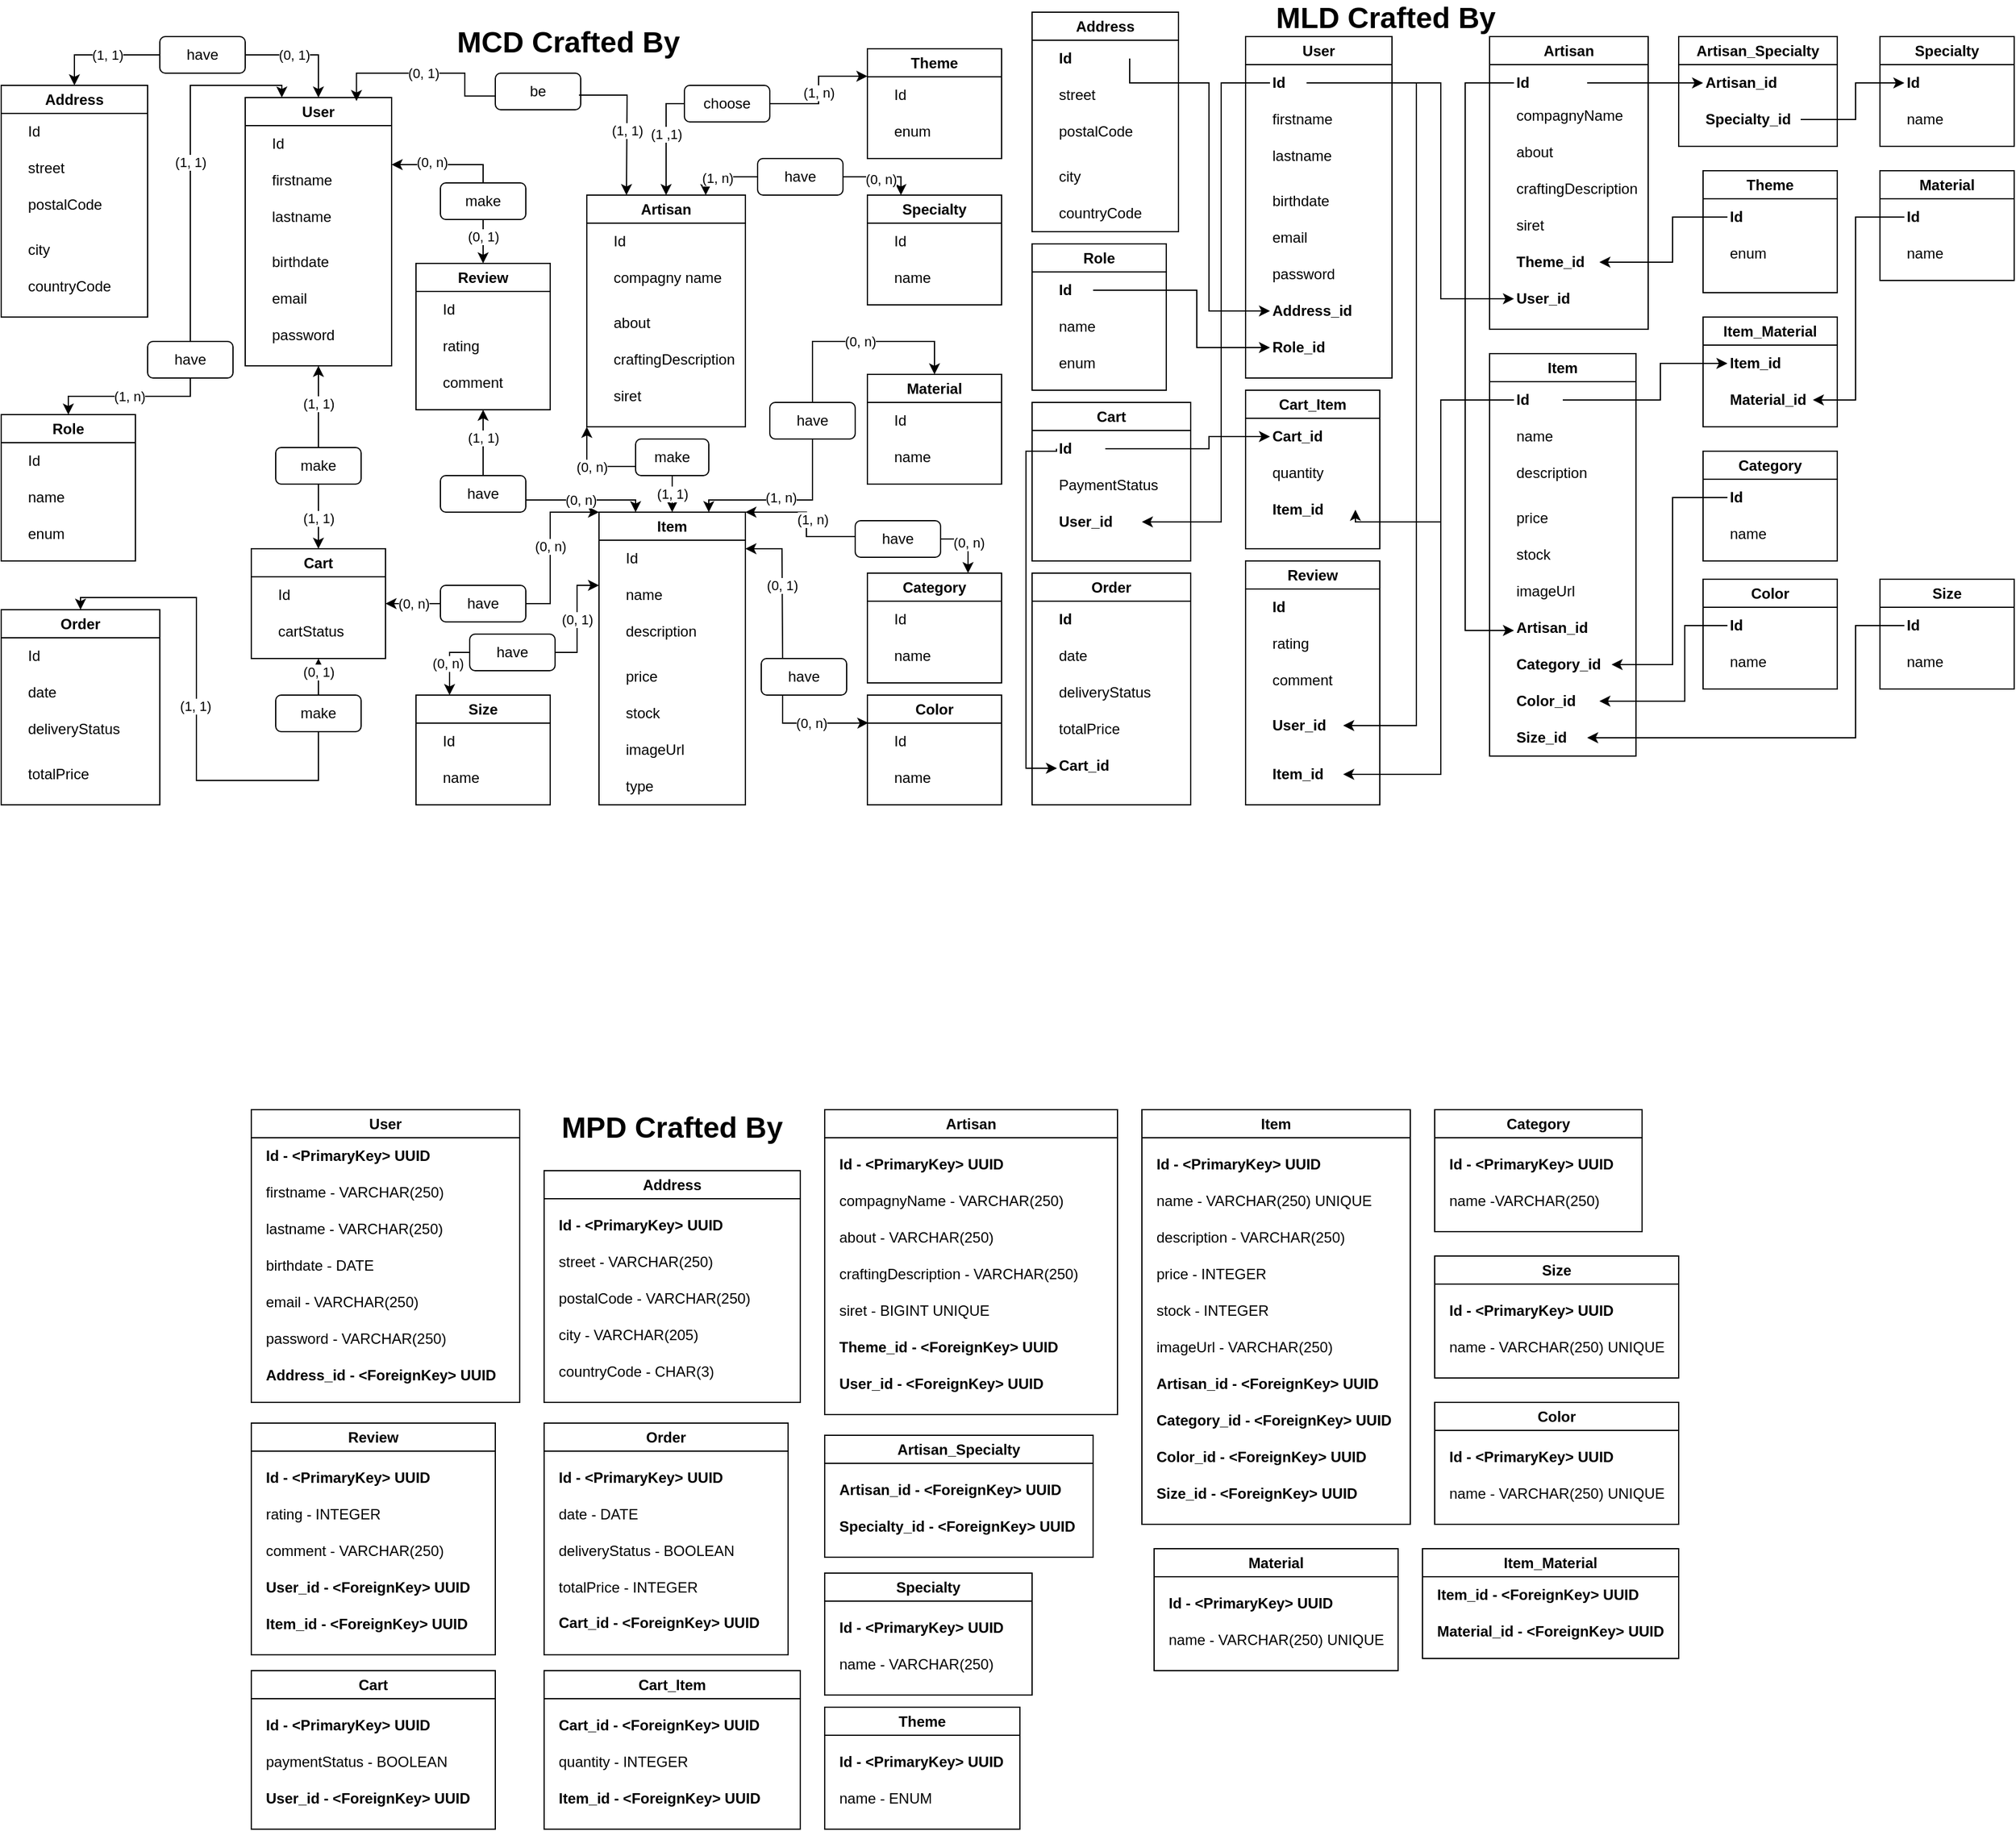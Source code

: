 <mxfile version="24.7.17">
  <diagram name="Page-1" id="c4acf3e9-155e-7222-9cf6-157b1a14988f">
    <mxGraphModel dx="1395" dy="683" grid="1" gridSize="10" guides="1" tooltips="1" connect="1" arrows="1" fold="1" page="1" pageScale="1" pageWidth="850" pageHeight="1100" background="none" math="0" shadow="0">
      <root>
        <mxCell id="0" />
        <mxCell id="1" parent="0" />
        <mxCell id="f7d2u4jv31vITQ6-mz4s-1" value="User" style="swimlane;whiteSpace=wrap;html=1;" parent="1" vertex="1">
          <mxGeometry x="220" y="100" width="120" height="220" as="geometry" />
        </mxCell>
        <mxCell id="f7d2u4jv31vITQ6-mz4s-2" value="Id" style="text;html=1;align=left;verticalAlign=middle;whiteSpace=wrap;rounded=0;" parent="f7d2u4jv31vITQ6-mz4s-1" vertex="1">
          <mxGeometry x="20" y="23" width="60" height="30" as="geometry" />
        </mxCell>
        <mxCell id="f7d2u4jv31vITQ6-mz4s-3" value="firstname" style="text;html=1;align=left;verticalAlign=middle;whiteSpace=wrap;rounded=0;" parent="f7d2u4jv31vITQ6-mz4s-1" vertex="1">
          <mxGeometry x="20" y="53" width="60" height="30" as="geometry" />
        </mxCell>
        <mxCell id="f7d2u4jv31vITQ6-mz4s-7" value="email" style="text;html=1;align=left;verticalAlign=middle;whiteSpace=wrap;rounded=0;" parent="f7d2u4jv31vITQ6-mz4s-1" vertex="1">
          <mxGeometry x="20" y="150" width="60" height="30" as="geometry" />
        </mxCell>
        <mxCell id="f7d2u4jv31vITQ6-mz4s-6" value="password" style="text;html=1;align=left;verticalAlign=middle;whiteSpace=wrap;rounded=0;" parent="f7d2u4jv31vITQ6-mz4s-1" vertex="1">
          <mxGeometry x="20" y="180" width="60" height="30" as="geometry" />
        </mxCell>
        <mxCell id="f7d2u4jv31vITQ6-mz4s-5" value="birthdate" style="text;html=1;align=left;verticalAlign=middle;whiteSpace=wrap;rounded=0;" parent="f7d2u4jv31vITQ6-mz4s-1" vertex="1">
          <mxGeometry x="20" y="120" width="60" height="30" as="geometry" />
        </mxCell>
        <mxCell id="f7d2u4jv31vITQ6-mz4s-4" value="lastname" style="text;html=1;align=left;verticalAlign=middle;whiteSpace=wrap;rounded=0;" parent="f7d2u4jv31vITQ6-mz4s-1" vertex="1">
          <mxGeometry x="20" y="83" width="60" height="30" as="geometry" />
        </mxCell>
        <mxCell id="f7d2u4jv31vITQ6-mz4s-8" value="Artisan" style="swimlane;whiteSpace=wrap;html=1;" parent="1" vertex="1">
          <mxGeometry x="500" y="180" width="130" height="190" as="geometry" />
        </mxCell>
        <mxCell id="f7d2u4jv31vITQ6-mz4s-9" value="Id" style="text;html=1;align=left;verticalAlign=middle;whiteSpace=wrap;rounded=0;" parent="f7d2u4jv31vITQ6-mz4s-8" vertex="1">
          <mxGeometry x="20" y="23" width="60" height="30" as="geometry" />
        </mxCell>
        <mxCell id="f7d2u4jv31vITQ6-mz4s-10" value="about" style="text;html=1;align=left;verticalAlign=middle;whiteSpace=wrap;rounded=0;" parent="f7d2u4jv31vITQ6-mz4s-8" vertex="1">
          <mxGeometry x="20" y="90" width="60" height="30" as="geometry" />
        </mxCell>
        <mxCell id="f7d2u4jv31vITQ6-mz4s-13" value="siret" style="text;html=1;align=left;verticalAlign=middle;whiteSpace=wrap;rounded=0;" parent="f7d2u4jv31vITQ6-mz4s-8" vertex="1">
          <mxGeometry x="20" y="150" width="60" height="30" as="geometry" />
        </mxCell>
        <mxCell id="f7d2u4jv31vITQ6-mz4s-14" value="craftingDescription" style="text;html=1;align=left;verticalAlign=middle;whiteSpace=wrap;rounded=0;" parent="f7d2u4jv31vITQ6-mz4s-8" vertex="1">
          <mxGeometry x="20" y="120" width="60" height="30" as="geometry" />
        </mxCell>
        <mxCell id="9uM1DZR-QK7J4lqRIidx-146" value="compagny name" style="text;html=1;align=left;verticalAlign=middle;whiteSpace=wrap;rounded=0;" parent="f7d2u4jv31vITQ6-mz4s-8" vertex="1">
          <mxGeometry x="20" y="53" width="100" height="30" as="geometry" />
        </mxCell>
        <mxCell id="f7d2u4jv31vITQ6-mz4s-15" value="Specialty" style="swimlane;whiteSpace=wrap;html=1;" parent="1" vertex="1">
          <mxGeometry x="730" y="180" width="110" height="90" as="geometry" />
        </mxCell>
        <mxCell id="f7d2u4jv31vITQ6-mz4s-16" value="Id" style="text;html=1;align=left;verticalAlign=middle;whiteSpace=wrap;rounded=0;" parent="f7d2u4jv31vITQ6-mz4s-15" vertex="1">
          <mxGeometry x="20" y="23" width="60" height="30" as="geometry" />
        </mxCell>
        <mxCell id="f7d2u4jv31vITQ6-mz4s-17" value="name" style="text;html=1;align=left;verticalAlign=middle;whiteSpace=wrap;rounded=0;" parent="f7d2u4jv31vITQ6-mz4s-15" vertex="1">
          <mxGeometry x="20" y="53" width="60" height="30" as="geometry" />
        </mxCell>
        <mxCell id="f7d2u4jv31vITQ6-mz4s-20" value="Theme" style="swimlane;whiteSpace=wrap;html=1;" parent="1" vertex="1">
          <mxGeometry x="730" y="60" width="110" height="90" as="geometry" />
        </mxCell>
        <mxCell id="f7d2u4jv31vITQ6-mz4s-21" value="Id" style="text;html=1;align=left;verticalAlign=middle;whiteSpace=wrap;rounded=0;" parent="f7d2u4jv31vITQ6-mz4s-20" vertex="1">
          <mxGeometry x="20" y="23" width="60" height="30" as="geometry" />
        </mxCell>
        <mxCell id="f7d2u4jv31vITQ6-mz4s-22" value="enum" style="text;html=1;align=left;verticalAlign=middle;whiteSpace=wrap;rounded=0;" parent="f7d2u4jv31vITQ6-mz4s-20" vertex="1">
          <mxGeometry x="20" y="53" width="60" height="30" as="geometry" />
        </mxCell>
        <mxCell id="f7d2u4jv31vITQ6-mz4s-23" value="Address" style="swimlane;whiteSpace=wrap;html=1;" parent="1" vertex="1">
          <mxGeometry x="20" y="90" width="120" height="190" as="geometry" />
        </mxCell>
        <mxCell id="f7d2u4jv31vITQ6-mz4s-24" value="Id" style="text;html=1;align=left;verticalAlign=middle;whiteSpace=wrap;rounded=0;" parent="f7d2u4jv31vITQ6-mz4s-23" vertex="1">
          <mxGeometry x="20" y="23" width="60" height="30" as="geometry" />
        </mxCell>
        <mxCell id="f7d2u4jv31vITQ6-mz4s-25" value="street" style="text;html=1;align=left;verticalAlign=middle;whiteSpace=wrap;rounded=0;" parent="f7d2u4jv31vITQ6-mz4s-23" vertex="1">
          <mxGeometry x="20" y="53" width="60" height="30" as="geometry" />
        </mxCell>
        <mxCell id="f7d2u4jv31vITQ6-mz4s-26" value="countryCode" style="text;html=1;align=left;verticalAlign=middle;whiteSpace=wrap;rounded=0;" parent="f7d2u4jv31vITQ6-mz4s-23" vertex="1">
          <mxGeometry x="20" y="150" width="60" height="30" as="geometry" />
        </mxCell>
        <mxCell id="f7d2u4jv31vITQ6-mz4s-28" value="city" style="text;html=1;align=left;verticalAlign=middle;whiteSpace=wrap;rounded=0;" parent="f7d2u4jv31vITQ6-mz4s-23" vertex="1">
          <mxGeometry x="20" y="120" width="60" height="30" as="geometry" />
        </mxCell>
        <mxCell id="f7d2u4jv31vITQ6-mz4s-29" value="postalCode" style="text;html=1;align=left;verticalAlign=middle;whiteSpace=wrap;rounded=0;" parent="f7d2u4jv31vITQ6-mz4s-23" vertex="1">
          <mxGeometry x="20" y="83" width="60" height="30" as="geometry" />
        </mxCell>
        <mxCell id="f7d2u4jv31vITQ6-mz4s-30" value="Role" style="swimlane;whiteSpace=wrap;html=1;" parent="1" vertex="1">
          <mxGeometry x="20" y="360" width="110" height="120" as="geometry" />
        </mxCell>
        <mxCell id="f7d2u4jv31vITQ6-mz4s-31" value="Id" style="text;html=1;align=left;verticalAlign=middle;whiteSpace=wrap;rounded=0;" parent="f7d2u4jv31vITQ6-mz4s-30" vertex="1">
          <mxGeometry x="20" y="23" width="60" height="30" as="geometry" />
        </mxCell>
        <mxCell id="f7d2u4jv31vITQ6-mz4s-32" value="name" style="text;html=1;align=left;verticalAlign=middle;whiteSpace=wrap;rounded=0;" parent="f7d2u4jv31vITQ6-mz4s-30" vertex="1">
          <mxGeometry x="20" y="53" width="60" height="30" as="geometry" />
        </mxCell>
        <mxCell id="f7d2u4jv31vITQ6-mz4s-34" value="enum" style="text;html=1;align=left;verticalAlign=middle;whiteSpace=wrap;rounded=0;" parent="f7d2u4jv31vITQ6-mz4s-30" vertex="1">
          <mxGeometry x="20" y="83" width="60" height="30" as="geometry" />
        </mxCell>
        <mxCell id="f7d2u4jv31vITQ6-mz4s-35" value="Item" style="swimlane;whiteSpace=wrap;html=1;" parent="1" vertex="1">
          <mxGeometry x="510" y="440" width="120" height="240" as="geometry" />
        </mxCell>
        <mxCell id="f7d2u4jv31vITQ6-mz4s-36" value="Id" style="text;html=1;align=left;verticalAlign=middle;whiteSpace=wrap;rounded=0;" parent="f7d2u4jv31vITQ6-mz4s-35" vertex="1">
          <mxGeometry x="20" y="23" width="60" height="30" as="geometry" />
        </mxCell>
        <mxCell id="f7d2u4jv31vITQ6-mz4s-37" value="name" style="text;html=1;align=left;verticalAlign=middle;whiteSpace=wrap;rounded=0;" parent="f7d2u4jv31vITQ6-mz4s-35" vertex="1">
          <mxGeometry x="20" y="53" width="60" height="30" as="geometry" />
        </mxCell>
        <mxCell id="f7d2u4jv31vITQ6-mz4s-38" value="stock" style="text;html=1;align=left;verticalAlign=middle;whiteSpace=wrap;rounded=0;" parent="f7d2u4jv31vITQ6-mz4s-35" vertex="1">
          <mxGeometry x="20" y="150" width="60" height="30" as="geometry" />
        </mxCell>
        <mxCell id="f7d2u4jv31vITQ6-mz4s-39" value="imageUrl" style="text;html=1;align=left;verticalAlign=middle;whiteSpace=wrap;rounded=0;" parent="f7d2u4jv31vITQ6-mz4s-35" vertex="1">
          <mxGeometry x="20" y="180" width="60" height="30" as="geometry" />
        </mxCell>
        <mxCell id="f7d2u4jv31vITQ6-mz4s-40" value="price" style="text;html=1;align=left;verticalAlign=middle;whiteSpace=wrap;rounded=0;" parent="f7d2u4jv31vITQ6-mz4s-35" vertex="1">
          <mxGeometry x="20" y="120" width="60" height="30" as="geometry" />
        </mxCell>
        <mxCell id="f7d2u4jv31vITQ6-mz4s-41" value="description" style="text;html=1;align=left;verticalAlign=middle;whiteSpace=wrap;rounded=0;" parent="f7d2u4jv31vITQ6-mz4s-35" vertex="1">
          <mxGeometry x="20" y="83" width="60" height="30" as="geometry" />
        </mxCell>
        <mxCell id="f7d2u4jv31vITQ6-mz4s-42" value="type" style="text;html=1;align=left;verticalAlign=middle;whiteSpace=wrap;rounded=0;" parent="f7d2u4jv31vITQ6-mz4s-35" vertex="1">
          <mxGeometry x="20" y="210" width="60" height="30" as="geometry" />
        </mxCell>
        <mxCell id="f7d2u4jv31vITQ6-mz4s-43" value="Material" style="swimlane;whiteSpace=wrap;html=1;" parent="1" vertex="1">
          <mxGeometry x="730" y="327" width="110" height="90" as="geometry" />
        </mxCell>
        <mxCell id="f7d2u4jv31vITQ6-mz4s-44" value="Id" style="text;html=1;align=left;verticalAlign=middle;whiteSpace=wrap;rounded=0;" parent="f7d2u4jv31vITQ6-mz4s-43" vertex="1">
          <mxGeometry x="20" y="23" width="60" height="30" as="geometry" />
        </mxCell>
        <mxCell id="f7d2u4jv31vITQ6-mz4s-45" value="name" style="text;html=1;align=left;verticalAlign=middle;whiteSpace=wrap;rounded=0;" parent="f7d2u4jv31vITQ6-mz4s-43" vertex="1">
          <mxGeometry x="20" y="53" width="60" height="30" as="geometry" />
        </mxCell>
        <mxCell id="f7d2u4jv31vITQ6-mz4s-48" value="&lt;b&gt;&lt;font style=&quot;font-size: 24px;&quot;&gt;MCD Crafted By&lt;/font&gt;&lt;/b&gt;" style="text;html=1;align=center;verticalAlign=middle;whiteSpace=wrap;rounded=0;" parent="1" vertex="1">
          <mxGeometry x="330" y="40" width="310" height="30" as="geometry" />
        </mxCell>
        <mxCell id="f7d2u4jv31vITQ6-mz4s-49" value="Cart" style="swimlane;whiteSpace=wrap;html=1;" parent="1" vertex="1">
          <mxGeometry x="225" y="470" width="110" height="90" as="geometry" />
        </mxCell>
        <mxCell id="f7d2u4jv31vITQ6-mz4s-50" value="Id" style="text;html=1;align=left;verticalAlign=middle;whiteSpace=wrap;rounded=0;" parent="f7d2u4jv31vITQ6-mz4s-49" vertex="1">
          <mxGeometry x="20" y="23" width="60" height="30" as="geometry" />
        </mxCell>
        <mxCell id="f7d2u4jv31vITQ6-mz4s-51" value="cartStatus" style="text;html=1;align=left;verticalAlign=middle;whiteSpace=wrap;rounded=0;" parent="f7d2u4jv31vITQ6-mz4s-49" vertex="1">
          <mxGeometry x="20" y="53" width="60" height="30" as="geometry" />
        </mxCell>
        <mxCell id="f7d2u4jv31vITQ6-mz4s-52" value="Review" style="swimlane;whiteSpace=wrap;html=1;" parent="1" vertex="1">
          <mxGeometry x="360" y="236" width="110" height="120" as="geometry" />
        </mxCell>
        <mxCell id="f7d2u4jv31vITQ6-mz4s-53" value="Id" style="text;html=1;align=left;verticalAlign=middle;whiteSpace=wrap;rounded=0;" parent="f7d2u4jv31vITQ6-mz4s-52" vertex="1">
          <mxGeometry x="20" y="23" width="60" height="30" as="geometry" />
        </mxCell>
        <mxCell id="f7d2u4jv31vITQ6-mz4s-54" value="rating" style="text;html=1;align=left;verticalAlign=middle;whiteSpace=wrap;rounded=0;" parent="f7d2u4jv31vITQ6-mz4s-52" vertex="1">
          <mxGeometry x="20" y="53" width="60" height="30" as="geometry" />
        </mxCell>
        <mxCell id="f7d2u4jv31vITQ6-mz4s-55" value="comment" style="text;html=1;align=left;verticalAlign=middle;whiteSpace=wrap;rounded=0;" parent="f7d2u4jv31vITQ6-mz4s-52" vertex="1">
          <mxGeometry x="20" y="83" width="60" height="30" as="geometry" />
        </mxCell>
        <mxCell id="f7d2u4jv31vITQ6-mz4s-57" value="Order" style="swimlane;whiteSpace=wrap;html=1;" parent="1" vertex="1">
          <mxGeometry x="20" y="520" width="130" height="160" as="geometry" />
        </mxCell>
        <mxCell id="f7d2u4jv31vITQ6-mz4s-58" value="Id" style="text;html=1;align=left;verticalAlign=middle;whiteSpace=wrap;rounded=0;" parent="f7d2u4jv31vITQ6-mz4s-57" vertex="1">
          <mxGeometry x="20" y="23" width="60" height="30" as="geometry" />
        </mxCell>
        <mxCell id="f7d2u4jv31vITQ6-mz4s-59" value="date" style="text;html=1;align=left;verticalAlign=middle;whiteSpace=wrap;rounded=0;" parent="f7d2u4jv31vITQ6-mz4s-57" vertex="1">
          <mxGeometry x="20" y="53" width="60" height="30" as="geometry" />
        </mxCell>
        <mxCell id="f7d2u4jv31vITQ6-mz4s-60" value="totalPrice" style="text;html=1;align=left;verticalAlign=middle;whiteSpace=wrap;rounded=0;" parent="f7d2u4jv31vITQ6-mz4s-57" vertex="1">
          <mxGeometry x="20" y="120" width="60" height="30" as="geometry" />
        </mxCell>
        <mxCell id="f7d2u4jv31vITQ6-mz4s-61" value="deliveryStatus" style="text;html=1;align=left;verticalAlign=middle;whiteSpace=wrap;rounded=0;" parent="f7d2u4jv31vITQ6-mz4s-57" vertex="1">
          <mxGeometry x="20" y="83" width="60" height="30" as="geometry" />
        </mxCell>
        <mxCell id="f7d2u4jv31vITQ6-mz4s-65" value="Color" style="swimlane;whiteSpace=wrap;html=1;" parent="1" vertex="1">
          <mxGeometry x="730" y="590" width="110" height="90" as="geometry" />
        </mxCell>
        <mxCell id="f7d2u4jv31vITQ6-mz4s-66" value="Id" style="text;html=1;align=left;verticalAlign=middle;whiteSpace=wrap;rounded=0;" parent="f7d2u4jv31vITQ6-mz4s-65" vertex="1">
          <mxGeometry x="20" y="23" width="60" height="30" as="geometry" />
        </mxCell>
        <mxCell id="f7d2u4jv31vITQ6-mz4s-67" value="name" style="text;html=1;align=left;verticalAlign=middle;whiteSpace=wrap;rounded=0;" parent="f7d2u4jv31vITQ6-mz4s-65" vertex="1">
          <mxGeometry x="20" y="53" width="60" height="30" as="geometry" />
        </mxCell>
        <mxCell id="f7d2u4jv31vITQ6-mz4s-68" value="Size" style="swimlane;whiteSpace=wrap;html=1;" parent="1" vertex="1">
          <mxGeometry x="360" y="590" width="110" height="90" as="geometry" />
        </mxCell>
        <mxCell id="f7d2u4jv31vITQ6-mz4s-69" value="Id" style="text;html=1;align=left;verticalAlign=middle;whiteSpace=wrap;rounded=0;" parent="f7d2u4jv31vITQ6-mz4s-68" vertex="1">
          <mxGeometry x="20" y="23" width="60" height="30" as="geometry" />
        </mxCell>
        <mxCell id="f7d2u4jv31vITQ6-mz4s-70" value="name" style="text;html=1;align=left;verticalAlign=middle;whiteSpace=wrap;rounded=0;" parent="f7d2u4jv31vITQ6-mz4s-68" vertex="1">
          <mxGeometry x="20" y="53" width="60" height="30" as="geometry" />
        </mxCell>
        <mxCell id="f7d2u4jv31vITQ6-mz4s-71" value="have" style="rounded=1;whiteSpace=wrap;html=1;" parent="1" vertex="1">
          <mxGeometry x="150" y="50" width="70" height="30" as="geometry" />
        </mxCell>
        <mxCell id="f7d2u4jv31vITQ6-mz4s-72" value="have" style="rounded=1;whiteSpace=wrap;html=1;" parent="1" vertex="1">
          <mxGeometry x="140" y="300" width="70" height="30" as="geometry" />
        </mxCell>
        <mxCell id="f7d2u4jv31vITQ6-mz4s-73" value="have" style="rounded=1;whiteSpace=wrap;html=1;" parent="1" vertex="1">
          <mxGeometry x="640" y="150" width="70" height="30" as="geometry" />
        </mxCell>
        <mxCell id="f7d2u4jv31vITQ6-mz4s-74" value="have" style="rounded=1;whiteSpace=wrap;html=1;" parent="1" vertex="1">
          <mxGeometry x="650" y="350" width="70" height="30" as="geometry" />
        </mxCell>
        <mxCell id="f7d2u4jv31vITQ6-mz4s-75" value="have" style="rounded=1;whiteSpace=wrap;html=1;" parent="1" vertex="1">
          <mxGeometry x="643" y="560" width="70" height="30" as="geometry" />
        </mxCell>
        <mxCell id="f7d2u4jv31vITQ6-mz4s-76" value="have" style="rounded=1;whiteSpace=wrap;html=1;" parent="1" vertex="1">
          <mxGeometry x="404" y="540" width="70" height="30" as="geometry" />
        </mxCell>
        <mxCell id="f7d2u4jv31vITQ6-mz4s-78" value="have" style="rounded=1;whiteSpace=wrap;html=1;" parent="1" vertex="1">
          <mxGeometry x="380" y="500" width="70" height="30" as="geometry" />
        </mxCell>
        <mxCell id="f7d2u4jv31vITQ6-mz4s-79" value="have" style="rounded=1;whiteSpace=wrap;html=1;" parent="1" vertex="1">
          <mxGeometry x="380" y="410" width="70" height="30" as="geometry" />
        </mxCell>
        <mxCell id="f7d2u4jv31vITQ6-mz4s-80" value="make" style="rounded=1;whiteSpace=wrap;html=1;" parent="1" vertex="1">
          <mxGeometry x="380" y="170" width="70" height="30" as="geometry" />
        </mxCell>
        <mxCell id="f7d2u4jv31vITQ6-mz4s-81" value="be" style="rounded=1;whiteSpace=wrap;html=1;" parent="1" vertex="1">
          <mxGeometry x="425" y="80" width="70" height="30" as="geometry" />
        </mxCell>
        <mxCell id="f7d2u4jv31vITQ6-mz4s-82" value="choose" style="rounded=1;whiteSpace=wrap;html=1;" parent="1" vertex="1">
          <mxGeometry x="580" y="90" width="70" height="30" as="geometry" />
        </mxCell>
        <mxCell id="f7d2u4jv31vITQ6-mz4s-83" value="make" style="rounded=1;whiteSpace=wrap;html=1;" parent="1" vertex="1">
          <mxGeometry x="245" y="590" width="70" height="30" as="geometry" />
        </mxCell>
        <mxCell id="f7d2u4jv31vITQ6-mz4s-84" value="make" style="rounded=1;whiteSpace=wrap;html=1;" parent="1" vertex="1">
          <mxGeometry x="245" y="387" width="70" height="30" as="geometry" />
        </mxCell>
        <mxCell id="f7d2u4jv31vITQ6-mz4s-93" value="" style="endArrow=classic;html=1;rounded=0;exitX=0;exitY=0.5;exitDx=0;exitDy=0;edgeStyle=orthogonalEdgeStyle;entryX=0.5;entryY=0;entryDx=0;entryDy=0;" parent="1" source="f7d2u4jv31vITQ6-mz4s-71" target="f7d2u4jv31vITQ6-mz4s-23" edge="1">
          <mxGeometry relative="1" as="geometry">
            <mxPoint x="30" y="210" as="sourcePoint" />
            <mxPoint x="110" y="80" as="targetPoint" />
          </mxGeometry>
        </mxCell>
        <mxCell id="f7d2u4jv31vITQ6-mz4s-94" value="(1, 1)" style="edgeLabel;resizable=0;html=1;;align=center;verticalAlign=middle;" parent="f7d2u4jv31vITQ6-mz4s-93" connectable="0" vertex="1">
          <mxGeometry relative="1" as="geometry">
            <mxPoint x="4" as="offset" />
          </mxGeometry>
        </mxCell>
        <mxCell id="f7d2u4jv31vITQ6-mz4s-97" value="" style="endArrow=classic;html=1;rounded=0;edgeStyle=orthogonalEdgeStyle;exitX=1;exitY=0.5;exitDx=0;exitDy=0;entryX=0.5;entryY=0;entryDx=0;entryDy=0;" parent="1" source="f7d2u4jv31vITQ6-mz4s-71" target="f7d2u4jv31vITQ6-mz4s-1" edge="1">
          <mxGeometry relative="1" as="geometry">
            <mxPoint x="160" y="290" as="sourcePoint" />
            <mxPoint x="280" y="90" as="targetPoint" />
            <Array as="points">
              <mxPoint x="280" y="65" />
            </Array>
          </mxGeometry>
        </mxCell>
        <mxCell id="f7d2u4jv31vITQ6-mz4s-98" value="(0, 1)" style="edgeLabel;resizable=0;html=1;;align=center;verticalAlign=middle;" parent="f7d2u4jv31vITQ6-mz4s-97" connectable="0" vertex="1">
          <mxGeometry relative="1" as="geometry">
            <mxPoint x="-8" as="offset" />
          </mxGeometry>
        </mxCell>
        <mxCell id="f7d2u4jv31vITQ6-mz4s-99" value="" style="endArrow=classic;html=1;rounded=0;edgeStyle=orthogonalEdgeStyle;exitX=0.5;exitY=0;exitDx=0;exitDy=0;entryX=0.25;entryY=0;entryDx=0;entryDy=0;" parent="1" source="f7d2u4jv31vITQ6-mz4s-72" target="f7d2u4jv31vITQ6-mz4s-1" edge="1">
          <mxGeometry relative="1" as="geometry">
            <mxPoint x="220" y="330" as="sourcePoint" />
            <mxPoint x="200" y="210" as="targetPoint" />
            <Array as="points">
              <mxPoint x="175" y="90" />
              <mxPoint x="250" y="90" />
            </Array>
          </mxGeometry>
        </mxCell>
        <mxCell id="f7d2u4jv31vITQ6-mz4s-100" value="(1, 1)" style="edgeLabel;resizable=0;html=1;;align=center;verticalAlign=middle;" parent="f7d2u4jv31vITQ6-mz4s-99" connectable="0" vertex="1">
          <mxGeometry relative="1" as="geometry" />
        </mxCell>
        <mxCell id="f7d2u4jv31vITQ6-mz4s-101" value="" style="endArrow=classic;html=1;rounded=0;edgeStyle=orthogonalEdgeStyle;exitX=0.5;exitY=1;exitDx=0;exitDy=0;entryX=0.5;entryY=0;entryDx=0;entryDy=0;" parent="1" source="f7d2u4jv31vITQ6-mz4s-72" target="f7d2u4jv31vITQ6-mz4s-30" edge="1">
          <mxGeometry relative="1" as="geometry">
            <mxPoint x="180" y="370" as="sourcePoint" />
            <mxPoint x="50" y="330" as="targetPoint" />
          </mxGeometry>
        </mxCell>
        <mxCell id="f7d2u4jv31vITQ6-mz4s-102" value="(1, n)" style="edgeLabel;resizable=0;html=1;;align=center;verticalAlign=middle;" parent="f7d2u4jv31vITQ6-mz4s-101" connectable="0" vertex="1">
          <mxGeometry relative="1" as="geometry" />
        </mxCell>
        <mxCell id="f7d2u4jv31vITQ6-mz4s-105" value="" style="endArrow=classic;html=1;rounded=0;edgeStyle=orthogonalEdgeStyle;entryX=0.76;entryY=0.013;entryDx=0;entryDy=0;entryPerimeter=0;exitX=0.003;exitY=0.627;exitDx=0;exitDy=0;exitPerimeter=0;" parent="1" source="f7d2u4jv31vITQ6-mz4s-81" edge="1" target="f7d2u4jv31vITQ6-mz4s-1">
          <mxGeometry relative="1" as="geometry">
            <mxPoint x="410" y="80" as="sourcePoint" />
            <mxPoint x="425" y="100" as="targetPoint" />
            <Array as="points">
              <mxPoint x="400" y="99" />
              <mxPoint x="400" y="80" />
              <mxPoint x="311" y="80" />
            </Array>
          </mxGeometry>
        </mxCell>
        <mxCell id="f7d2u4jv31vITQ6-mz4s-106" value="(0, 1)" style="edgeLabel;resizable=0;html=1;;align=center;verticalAlign=middle;" parent="f7d2u4jv31vITQ6-mz4s-105" connectable="0" vertex="1">
          <mxGeometry relative="1" as="geometry" />
        </mxCell>
        <mxCell id="f7d2u4jv31vITQ6-mz4s-108" value="" style="endArrow=classic;html=1;rounded=0;edgeStyle=orthogonalEdgeStyle;exitX=0.98;exitY=0.6;exitDx=0;exitDy=0;exitPerimeter=0;entryX=0.25;entryY=0;entryDx=0;entryDy=0;" parent="1" source="f7d2u4jv31vITQ6-mz4s-81" edge="1" target="f7d2u4jv31vITQ6-mz4s-8">
          <mxGeometry relative="1" as="geometry">
            <mxPoint x="500" y="130" as="sourcePoint" />
            <mxPoint x="550" y="90" as="targetPoint" />
            <Array as="points">
              <mxPoint x="533" y="98" />
              <mxPoint x="533" y="100" />
              <mxPoint x="533" y="100" />
            </Array>
          </mxGeometry>
        </mxCell>
        <mxCell id="f7d2u4jv31vITQ6-mz4s-109" value="(1, 1)" style="edgeLabel;resizable=0;html=1;;align=center;verticalAlign=middle;" parent="f7d2u4jv31vITQ6-mz4s-108" connectable="0" vertex="1">
          <mxGeometry relative="1" as="geometry">
            <mxPoint y="8" as="offset" />
          </mxGeometry>
        </mxCell>
        <mxCell id="f7d2u4jv31vITQ6-mz4s-111" value="" style="endArrow=classic;html=1;rounded=0;entryX=1;entryY=0.25;entryDx=0;entryDy=0;edgeStyle=orthogonalEdgeStyle;exitX=0.5;exitY=0;exitDx=0;exitDy=0;" parent="1" source="f7d2u4jv31vITQ6-mz4s-80" target="f7d2u4jv31vITQ6-mz4s-1" edge="1">
          <mxGeometry relative="1" as="geometry">
            <mxPoint x="450" y="130" as="sourcePoint" />
            <mxPoint x="330" y="450" as="targetPoint" />
            <Array as="points">
              <mxPoint x="415" y="155" />
            </Array>
          </mxGeometry>
        </mxCell>
        <mxCell id="f7d2u4jv31vITQ6-mz4s-112" value="(0, n)" style="edgeLabel;resizable=0;html=1;;align=center;verticalAlign=middle;" parent="f7d2u4jv31vITQ6-mz4s-111" connectable="0" vertex="1">
          <mxGeometry relative="1" as="geometry">
            <mxPoint x="-12" y="-2" as="offset" />
          </mxGeometry>
        </mxCell>
        <mxCell id="f7d2u4jv31vITQ6-mz4s-113" value="" style="endArrow=classic;html=1;rounded=0;exitX=0.5;exitY=1;exitDx=0;exitDy=0;entryX=0.5;entryY=0;entryDx=0;entryDy=0;edgeStyle=orthogonalEdgeStyle;" parent="1" source="f7d2u4jv31vITQ6-mz4s-80" target="f7d2u4jv31vITQ6-mz4s-52" edge="1">
          <mxGeometry relative="1" as="geometry">
            <mxPoint x="120" y="440" as="sourcePoint" />
            <mxPoint x="370" y="430" as="targetPoint" />
          </mxGeometry>
        </mxCell>
        <mxCell id="f7d2u4jv31vITQ6-mz4s-114" value="(0, 1)" style="edgeLabel;resizable=0;html=1;;align=center;verticalAlign=middle;" parent="f7d2u4jv31vITQ6-mz4s-113" connectable="0" vertex="1">
          <mxGeometry relative="1" as="geometry">
            <mxPoint y="-4" as="offset" />
          </mxGeometry>
        </mxCell>
        <mxCell id="f7d2u4jv31vITQ6-mz4s-115" value="" style="endArrow=classic;html=1;rounded=0;exitX=0;exitY=0.5;exitDx=0;exitDy=0;edgeStyle=orthogonalEdgeStyle;entryX=0.75;entryY=0;entryDx=0;entryDy=0;" parent="1" source="f7d2u4jv31vITQ6-mz4s-73" target="f7d2u4jv31vITQ6-mz4s-8" edge="1">
          <mxGeometry relative="1" as="geometry">
            <mxPoint x="240" y="370" as="sourcePoint" />
            <mxPoint x="620" y="140" as="targetPoint" />
          </mxGeometry>
        </mxCell>
        <mxCell id="f7d2u4jv31vITQ6-mz4s-116" value="(1, n)" style="edgeLabel;resizable=0;html=1;;align=center;verticalAlign=middle;" parent="f7d2u4jv31vITQ6-mz4s-115" connectable="0" vertex="1">
          <mxGeometry relative="1" as="geometry">
            <mxPoint x="-4" y="1" as="offset" />
          </mxGeometry>
        </mxCell>
        <mxCell id="f7d2u4jv31vITQ6-mz4s-118" value="" style="endArrow=classic;html=1;rounded=0;entryX=0.5;entryY=0;entryDx=0;entryDy=0;edgeStyle=orthogonalEdgeStyle;exitX=0;exitY=0.5;exitDx=0;exitDy=0;" parent="1" source="f7d2u4jv31vITQ6-mz4s-82" target="f7d2u4jv31vITQ6-mz4s-8" edge="1">
          <mxGeometry relative="1" as="geometry">
            <mxPoint x="550" y="150" as="sourcePoint" />
            <mxPoint x="660" y="330" as="targetPoint" />
          </mxGeometry>
        </mxCell>
        <mxCell id="f7d2u4jv31vITQ6-mz4s-119" value="(1 ,1)" style="edgeLabel;resizable=0;html=1;;align=center;verticalAlign=middle;" parent="f7d2u4jv31vITQ6-mz4s-118" connectable="0" vertex="1">
          <mxGeometry relative="1" as="geometry">
            <mxPoint y="-5" as="offset" />
          </mxGeometry>
        </mxCell>
        <mxCell id="f7d2u4jv31vITQ6-mz4s-120" value="" style="endArrow=classic;html=1;rounded=0;edgeStyle=orthogonalEdgeStyle;exitX=1;exitY=0.5;exitDx=0;exitDy=0;entryX=0.25;entryY=0;entryDx=0;entryDy=0;" parent="1" source="f7d2u4jv31vITQ6-mz4s-73" target="f7d2u4jv31vITQ6-mz4s-15" edge="1">
          <mxGeometry relative="1" as="geometry">
            <mxPoint x="740" y="250" as="sourcePoint" />
            <mxPoint x="810" y="160" as="targetPoint" />
          </mxGeometry>
        </mxCell>
        <mxCell id="f7d2u4jv31vITQ6-mz4s-121" value="(0, n)" style="edgeLabel;resizable=0;html=1;;align=center;verticalAlign=middle;" parent="f7d2u4jv31vITQ6-mz4s-120" connectable="0" vertex="1">
          <mxGeometry relative="1" as="geometry">
            <mxPoint x="-1" y="2" as="offset" />
          </mxGeometry>
        </mxCell>
        <mxCell id="f7d2u4jv31vITQ6-mz4s-122" value="" style="endArrow=classic;html=1;rounded=0;entryX=0;entryY=0.25;entryDx=0;entryDy=0;edgeStyle=orthogonalEdgeStyle;exitX=1;exitY=0.5;exitDx=0;exitDy=0;" parent="1" source="f7d2u4jv31vITQ6-mz4s-82" target="f7d2u4jv31vITQ6-mz4s-20" edge="1">
          <mxGeometry relative="1" as="geometry">
            <mxPoint x="710" y="120" as="sourcePoint" />
            <mxPoint x="640" y="220" as="targetPoint" />
          </mxGeometry>
        </mxCell>
        <mxCell id="f7d2u4jv31vITQ6-mz4s-123" value="(1, n)" style="edgeLabel;resizable=0;html=1;;align=center;verticalAlign=middle;" parent="f7d2u4jv31vITQ6-mz4s-122" connectable="0" vertex="1">
          <mxGeometry relative="1" as="geometry">
            <mxPoint y="2" as="offset" />
          </mxGeometry>
        </mxCell>
        <mxCell id="f7d2u4jv31vITQ6-mz4s-124" value="" style="endArrow=classic;html=1;rounded=0;exitX=0.5;exitY=0;exitDx=0;exitDy=0;edgeStyle=orthogonalEdgeStyle;entryX=0.5;entryY=1;entryDx=0;entryDy=0;" parent="1" source="f7d2u4jv31vITQ6-mz4s-84" target="f7d2u4jv31vITQ6-mz4s-1" edge="1">
          <mxGeometry relative="1" as="geometry">
            <mxPoint x="230" y="590" as="sourcePoint" />
            <mxPoint x="320" y="350" as="targetPoint" />
            <Array as="points" />
          </mxGeometry>
        </mxCell>
        <mxCell id="f7d2u4jv31vITQ6-mz4s-125" value="(1, 1)" style="edgeLabel;resizable=0;html=1;;align=center;verticalAlign=middle;" parent="f7d2u4jv31vITQ6-mz4s-124" connectable="0" vertex="1">
          <mxGeometry relative="1" as="geometry">
            <mxPoint y="-3" as="offset" />
          </mxGeometry>
        </mxCell>
        <mxCell id="f7d2u4jv31vITQ6-mz4s-126" value="" style="endArrow=classic;html=1;rounded=0;exitX=0.5;exitY=1;exitDx=0;exitDy=0;entryX=0.5;entryY=0;entryDx=0;entryDy=0;" parent="1" source="f7d2u4jv31vITQ6-mz4s-84" target="f7d2u4jv31vITQ6-mz4s-49" edge="1">
          <mxGeometry relative="1" as="geometry">
            <mxPoint x="320" y="440" as="sourcePoint" />
            <mxPoint x="320" y="440" as="targetPoint" />
          </mxGeometry>
        </mxCell>
        <mxCell id="f7d2u4jv31vITQ6-mz4s-127" value="(1, 1)" style="edgeLabel;resizable=0;html=1;;align=center;verticalAlign=middle;" parent="f7d2u4jv31vITQ6-mz4s-126" connectable="0" vertex="1">
          <mxGeometry relative="1" as="geometry">
            <mxPoint y="1" as="offset" />
          </mxGeometry>
        </mxCell>
        <mxCell id="9uM1DZR-QK7J4lqRIidx-1" value="" style="endArrow=classic;html=1;rounded=0;exitX=0.5;exitY=0;exitDx=0;exitDy=0;edgeStyle=orthogonalEdgeStyle;entryX=0.5;entryY=1;entryDx=0;entryDy=0;" parent="1" source="f7d2u4jv31vITQ6-mz4s-79" target="f7d2u4jv31vITQ6-mz4s-52" edge="1">
          <mxGeometry relative="1" as="geometry">
            <mxPoint x="370" y="520" as="sourcePoint" />
            <mxPoint x="450" y="380" as="targetPoint" />
          </mxGeometry>
        </mxCell>
        <mxCell id="9uM1DZR-QK7J4lqRIidx-2" value="(1, 1)" style="edgeLabel;resizable=0;html=1;;align=center;verticalAlign=middle;" parent="9uM1DZR-QK7J4lqRIidx-1" connectable="0" vertex="1">
          <mxGeometry relative="1" as="geometry">
            <mxPoint y="-4" as="offset" />
          </mxGeometry>
        </mxCell>
        <mxCell id="9uM1DZR-QK7J4lqRIidx-5" value="" style="endArrow=classic;html=1;rounded=0;exitX=0.5;exitY=0;exitDx=0;exitDy=0;entryX=0.5;entryY=1;entryDx=0;entryDy=0;" parent="1" source="f7d2u4jv31vITQ6-mz4s-83" target="f7d2u4jv31vITQ6-mz4s-49" edge="1">
          <mxGeometry relative="1" as="geometry">
            <mxPoint x="300" y="710" as="sourcePoint" />
            <mxPoint x="300" y="580" as="targetPoint" />
          </mxGeometry>
        </mxCell>
        <mxCell id="9uM1DZR-QK7J4lqRIidx-6" value="(0, 1)" style="edgeLabel;resizable=0;html=1;;align=center;verticalAlign=middle;" parent="9uM1DZR-QK7J4lqRIidx-5" connectable="0" vertex="1">
          <mxGeometry relative="1" as="geometry">
            <mxPoint y="-4" as="offset" />
          </mxGeometry>
        </mxCell>
        <mxCell id="9uM1DZR-QK7J4lqRIidx-9" value="" style="endArrow=classic;html=1;rounded=0;edgeStyle=orthogonalEdgeStyle;exitX=0.5;exitY=1;exitDx=0;exitDy=0;entryX=0.5;entryY=0;entryDx=0;entryDy=0;" parent="1" source="f7d2u4jv31vITQ6-mz4s-83" target="f7d2u4jv31vITQ6-mz4s-57" edge="1">
          <mxGeometry relative="1" as="geometry">
            <mxPoint x="170" y="540" as="sourcePoint" />
            <mxPoint x="200" y="540" as="targetPoint" />
            <Array as="points">
              <mxPoint x="280" y="660" />
              <mxPoint x="180" y="660" />
              <mxPoint x="180" y="510" />
              <mxPoint x="85" y="510" />
            </Array>
          </mxGeometry>
        </mxCell>
        <mxCell id="9uM1DZR-QK7J4lqRIidx-10" value="(1, 1)" style="edgeLabel;resizable=0;html=1;;align=center;verticalAlign=middle;" parent="9uM1DZR-QK7J4lqRIidx-9" connectable="0" vertex="1">
          <mxGeometry relative="1" as="geometry">
            <mxPoint x="-1" y="-4" as="offset" />
          </mxGeometry>
        </mxCell>
        <mxCell id="9uM1DZR-QK7J4lqRIidx-11" value="" style="endArrow=classic;html=1;rounded=0;exitX=0;exitY=0.5;exitDx=0;exitDy=0;edgeStyle=orthogonalEdgeStyle;entryX=1;entryY=0.5;entryDx=0;entryDy=0;" parent="1" source="f7d2u4jv31vITQ6-mz4s-78" target="f7d2u4jv31vITQ6-mz4s-49" edge="1">
          <mxGeometry relative="1" as="geometry">
            <mxPoint x="300" y="640" as="sourcePoint" />
            <mxPoint x="360" y="540" as="targetPoint" />
          </mxGeometry>
        </mxCell>
        <mxCell id="9uM1DZR-QK7J4lqRIidx-12" value="(0, n)" style="edgeLabel;resizable=0;html=1;;align=center;verticalAlign=middle;" parent="9uM1DZR-QK7J4lqRIidx-11" connectable="0" vertex="1">
          <mxGeometry relative="1" as="geometry" />
        </mxCell>
        <mxCell id="9uM1DZR-QK7J4lqRIidx-14" value="" style="endArrow=classic;html=1;rounded=0;edgeStyle=orthogonalEdgeStyle;entryX=0;entryY=0;entryDx=0;entryDy=0;exitX=1;exitY=0.5;exitDx=0;exitDy=0;" parent="1" source="f7d2u4jv31vITQ6-mz4s-78" target="f7d2u4jv31vITQ6-mz4s-35" edge="1">
          <mxGeometry relative="1" as="geometry">
            <mxPoint x="440" y="460" as="sourcePoint" />
            <mxPoint x="500" y="460" as="targetPoint" />
            <Array as="points">
              <mxPoint x="470" y="515" />
              <mxPoint x="470" y="440" />
            </Array>
          </mxGeometry>
        </mxCell>
        <mxCell id="9uM1DZR-QK7J4lqRIidx-15" value="(0, n)" style="edgeLabel;resizable=0;html=1;;align=center;verticalAlign=middle;" parent="9uM1DZR-QK7J4lqRIidx-14" connectable="0" vertex="1">
          <mxGeometry relative="1" as="geometry" />
        </mxCell>
        <mxCell id="9uM1DZR-QK7J4lqRIidx-16" value="" style="endArrow=classic;html=1;rounded=0;entryX=0.75;entryY=0;entryDx=0;entryDy=0;edgeStyle=orthogonalEdgeStyle;exitX=0.5;exitY=1;exitDx=0;exitDy=0;" parent="1" source="f7d2u4jv31vITQ6-mz4s-74" target="f7d2u4jv31vITQ6-mz4s-35" edge="1">
          <mxGeometry relative="1" as="geometry">
            <mxPoint x="630" y="400" as="sourcePoint" />
            <mxPoint x="550" y="570" as="targetPoint" />
            <Array as="points">
              <mxPoint x="685" y="430" />
              <mxPoint x="600" y="430" />
            </Array>
          </mxGeometry>
        </mxCell>
        <mxCell id="9uM1DZR-QK7J4lqRIidx-17" value="(1, n)" style="edgeLabel;resizable=0;html=1;;align=center;verticalAlign=middle;" parent="9uM1DZR-QK7J4lqRIidx-16" connectable="0" vertex="1">
          <mxGeometry relative="1" as="geometry">
            <mxPoint x="-4" y="-2" as="offset" />
          </mxGeometry>
        </mxCell>
        <mxCell id="9uM1DZR-QK7J4lqRIidx-18" value="" style="endArrow=classic;html=1;rounded=0;exitX=0.5;exitY=0;exitDx=0;exitDy=0;edgeStyle=orthogonalEdgeStyle;entryX=0.5;entryY=0;entryDx=0;entryDy=0;" parent="1" source="f7d2u4jv31vITQ6-mz4s-74" target="f7d2u4jv31vITQ6-mz4s-43" edge="1">
          <mxGeometry relative="1" as="geometry">
            <mxPoint x="730" y="290" as="sourcePoint" />
            <mxPoint x="690" y="260" as="targetPoint" />
            <Array as="points">
              <mxPoint x="685" y="300" />
              <mxPoint x="785" y="300" />
            </Array>
          </mxGeometry>
        </mxCell>
        <mxCell id="9uM1DZR-QK7J4lqRIidx-19" value="(0, n)" style="edgeLabel;resizable=0;html=1;;align=center;verticalAlign=middle;" parent="9uM1DZR-QK7J4lqRIidx-18" connectable="0" vertex="1">
          <mxGeometry relative="1" as="geometry" />
        </mxCell>
        <mxCell id="9uM1DZR-QK7J4lqRIidx-25" value="" style="endArrow=classic;html=1;rounded=0;exitX=0.25;exitY=0;exitDx=0;exitDy=0;edgeStyle=elbowEdgeStyle;" parent="1" source="f7d2u4jv31vITQ6-mz4s-75" edge="1">
          <mxGeometry relative="1" as="geometry">
            <mxPoint x="450" y="780" as="sourcePoint" />
            <mxPoint x="630" y="470" as="targetPoint" />
            <Array as="points">
              <mxPoint x="660" y="520" />
            </Array>
          </mxGeometry>
        </mxCell>
        <mxCell id="9uM1DZR-QK7J4lqRIidx-26" value="(0, 1)" style="edgeLabel;resizable=0;html=1;;align=center;verticalAlign=middle;" parent="9uM1DZR-QK7J4lqRIidx-25" connectable="0" vertex="1">
          <mxGeometry relative="1" as="geometry" />
        </mxCell>
        <mxCell id="9uM1DZR-QK7J4lqRIidx-27" value="" style="endArrow=classic;html=1;rounded=0;edgeStyle=orthogonalEdgeStyle;exitX=0.25;exitY=1;exitDx=0;exitDy=0;entryX=0.007;entryY=0.253;entryDx=0;entryDy=0;entryPerimeter=0;" parent="1" source="f7d2u4jv31vITQ6-mz4s-75" target="f7d2u4jv31vITQ6-mz4s-65" edge="1">
          <mxGeometry relative="1" as="geometry">
            <mxPoint x="660.5" y="593" as="sourcePoint" />
            <mxPoint x="720" y="610" as="targetPoint" />
            <Array as="points">
              <mxPoint x="661" y="613" />
              <mxPoint x="720" y="613" />
            </Array>
          </mxGeometry>
        </mxCell>
        <mxCell id="9uM1DZR-QK7J4lqRIidx-28" value="(0, n)" style="edgeLabel;resizable=0;html=1;;align=center;verticalAlign=middle;" parent="9uM1DZR-QK7J4lqRIidx-27" connectable="0" vertex="1">
          <mxGeometry relative="1" as="geometry" />
        </mxCell>
        <mxCell id="9uM1DZR-QK7J4lqRIidx-29" value="" style="endArrow=classic;html=1;rounded=0;exitX=1;exitY=0.5;exitDx=0;exitDy=0;edgeStyle=orthogonalEdgeStyle;entryX=0;entryY=0.25;entryDx=0;entryDy=0;" parent="1" source="f7d2u4jv31vITQ6-mz4s-76" target="f7d2u4jv31vITQ6-mz4s-35" edge="1">
          <mxGeometry relative="1" as="geometry">
            <mxPoint x="450" y="780" as="sourcePoint" />
            <mxPoint x="500" y="540" as="targetPoint" />
          </mxGeometry>
        </mxCell>
        <mxCell id="9uM1DZR-QK7J4lqRIidx-30" value="(0, 1)" style="edgeLabel;resizable=0;html=1;;align=center;verticalAlign=middle;" parent="9uM1DZR-QK7J4lqRIidx-29" connectable="0" vertex="1">
          <mxGeometry relative="1" as="geometry" />
        </mxCell>
        <mxCell id="9uM1DZR-QK7J4lqRIidx-31" value="" style="endArrow=classic;html=1;rounded=0;exitX=0;exitY=0.5;exitDx=0;exitDy=0;edgeStyle=orthogonalEdgeStyle;entryX=0.25;entryY=0;entryDx=0;entryDy=0;" parent="1" source="f7d2u4jv31vITQ6-mz4s-76" target="f7d2u4jv31vITQ6-mz4s-68" edge="1">
          <mxGeometry relative="1" as="geometry">
            <mxPoint x="450" y="780" as="sourcePoint" />
            <mxPoint x="670" y="750" as="targetPoint" />
          </mxGeometry>
        </mxCell>
        <mxCell id="9uM1DZR-QK7J4lqRIidx-32" value="(0, n)" style="edgeLabel;resizable=0;html=1;;align=center;verticalAlign=middle;" parent="9uM1DZR-QK7J4lqRIidx-31" connectable="0" vertex="1">
          <mxGeometry relative="1" as="geometry">
            <mxPoint x="-2" y="-1" as="offset" />
          </mxGeometry>
        </mxCell>
        <mxCell id="9uM1DZR-QK7J4lqRIidx-33" value="&lt;b&gt;&lt;font style=&quot;font-size: 24px;&quot;&gt;MLD Crafted By&lt;/font&gt;&lt;/b&gt;" style="text;html=1;align=center;verticalAlign=middle;whiteSpace=wrap;rounded=0;" parent="1" vertex="1">
          <mxGeometry x="1040" y="20" width="230" height="30" as="geometry" />
        </mxCell>
        <mxCell id="9uM1DZR-QK7J4lqRIidx-34" value="Address" style="swimlane;whiteSpace=wrap;html=1;" parent="1" vertex="1">
          <mxGeometry x="865" y="30" width="120" height="180" as="geometry" />
        </mxCell>
        <mxCell id="9uM1DZR-QK7J4lqRIidx-35" value="&lt;b&gt;Id&lt;/b&gt;" style="text;html=1;align=left;verticalAlign=middle;whiteSpace=wrap;rounded=0;" parent="9uM1DZR-QK7J4lqRIidx-34" vertex="1">
          <mxGeometry x="20" y="23" width="60" height="30" as="geometry" />
        </mxCell>
        <mxCell id="9uM1DZR-QK7J4lqRIidx-36" value="street" style="text;html=1;align=left;verticalAlign=middle;whiteSpace=wrap;rounded=0;" parent="9uM1DZR-QK7J4lqRIidx-34" vertex="1">
          <mxGeometry x="20" y="53" width="60" height="30" as="geometry" />
        </mxCell>
        <mxCell id="9uM1DZR-QK7J4lqRIidx-37" value="countryCode" style="text;html=1;align=left;verticalAlign=middle;whiteSpace=wrap;rounded=0;" parent="9uM1DZR-QK7J4lqRIidx-34" vertex="1">
          <mxGeometry x="20" y="150" width="60" height="30" as="geometry" />
        </mxCell>
        <mxCell id="9uM1DZR-QK7J4lqRIidx-38" value="city" style="text;html=1;align=left;verticalAlign=middle;whiteSpace=wrap;rounded=0;" parent="9uM1DZR-QK7J4lqRIidx-34" vertex="1">
          <mxGeometry x="20" y="120" width="60" height="30" as="geometry" />
        </mxCell>
        <mxCell id="9uM1DZR-QK7J4lqRIidx-39" value="postalCode" style="text;html=1;align=left;verticalAlign=middle;whiteSpace=wrap;rounded=0;" parent="9uM1DZR-QK7J4lqRIidx-34" vertex="1">
          <mxGeometry x="20" y="83" width="60" height="30" as="geometry" />
        </mxCell>
        <mxCell id="9uM1DZR-QK7J4lqRIidx-40" value="Role" style="swimlane;whiteSpace=wrap;html=1;" parent="1" vertex="1">
          <mxGeometry x="865" y="220" width="110" height="120" as="geometry" />
        </mxCell>
        <mxCell id="9uM1DZR-QK7J4lqRIidx-41" value="&lt;b&gt;Id&lt;/b&gt;" style="text;html=1;align=left;verticalAlign=middle;whiteSpace=wrap;rounded=0;" parent="9uM1DZR-QK7J4lqRIidx-40" vertex="1">
          <mxGeometry x="20" y="23" width="30" height="30" as="geometry" />
        </mxCell>
        <mxCell id="9uM1DZR-QK7J4lqRIidx-42" value="name" style="text;html=1;align=left;verticalAlign=middle;whiteSpace=wrap;rounded=0;" parent="9uM1DZR-QK7J4lqRIidx-40" vertex="1">
          <mxGeometry x="20" y="53" width="60" height="30" as="geometry" />
        </mxCell>
        <mxCell id="9uM1DZR-QK7J4lqRIidx-43" value="enum" style="text;html=1;align=left;verticalAlign=middle;whiteSpace=wrap;rounded=0;" parent="9uM1DZR-QK7J4lqRIidx-40" vertex="1">
          <mxGeometry x="20" y="83" width="60" height="30" as="geometry" />
        </mxCell>
        <mxCell id="9uM1DZR-QK7J4lqRIidx-44" value="Specialty" style="swimlane;whiteSpace=wrap;html=1;" parent="1" vertex="1">
          <mxGeometry x="1560" y="50" width="110" height="90" as="geometry" />
        </mxCell>
        <mxCell id="9uM1DZR-QK7J4lqRIidx-45" value="&lt;b&gt;Id&lt;/b&gt;" style="text;html=1;align=left;verticalAlign=middle;whiteSpace=wrap;rounded=0;" parent="9uM1DZR-QK7J4lqRIidx-44" vertex="1">
          <mxGeometry x="20" y="23" width="40" height="30" as="geometry" />
        </mxCell>
        <mxCell id="9uM1DZR-QK7J4lqRIidx-46" value="name" style="text;html=1;align=left;verticalAlign=middle;whiteSpace=wrap;rounded=0;" parent="9uM1DZR-QK7J4lqRIidx-44" vertex="1">
          <mxGeometry x="20" y="53" width="60" height="30" as="geometry" />
        </mxCell>
        <mxCell id="9uM1DZR-QK7J4lqRIidx-47" value="Theme" style="swimlane;whiteSpace=wrap;html=1;" parent="1" vertex="1">
          <mxGeometry x="1415" y="160" width="110" height="100" as="geometry" />
        </mxCell>
        <mxCell id="9uM1DZR-QK7J4lqRIidx-48" value="&lt;b&gt;Id&lt;/b&gt;" style="text;html=1;align=left;verticalAlign=middle;whiteSpace=wrap;rounded=0;" parent="9uM1DZR-QK7J4lqRIidx-47" vertex="1">
          <mxGeometry x="20" y="23" width="60" height="30" as="geometry" />
        </mxCell>
        <mxCell id="9uM1DZR-QK7J4lqRIidx-49" value="enum" style="text;html=1;align=left;verticalAlign=middle;whiteSpace=wrap;rounded=0;" parent="9uM1DZR-QK7J4lqRIidx-47" vertex="1">
          <mxGeometry x="20" y="53" width="60" height="30" as="geometry" />
        </mxCell>
        <mxCell id="9uM1DZR-QK7J4lqRIidx-50" value="User" style="swimlane;whiteSpace=wrap;html=1;" parent="1" vertex="1">
          <mxGeometry x="1040" y="50" width="120" height="280" as="geometry" />
        </mxCell>
        <mxCell id="9uM1DZR-QK7J4lqRIidx-51" value="&lt;b&gt;Id&lt;/b&gt;" style="text;html=1;align=left;verticalAlign=middle;whiteSpace=wrap;rounded=0;" parent="9uM1DZR-QK7J4lqRIidx-50" vertex="1">
          <mxGeometry x="20" y="23" width="30" height="30" as="geometry" />
        </mxCell>
        <mxCell id="9uM1DZR-QK7J4lqRIidx-52" value="firstname" style="text;html=1;align=left;verticalAlign=middle;whiteSpace=wrap;rounded=0;" parent="9uM1DZR-QK7J4lqRIidx-50" vertex="1">
          <mxGeometry x="20" y="53" width="60" height="30" as="geometry" />
        </mxCell>
        <mxCell id="9uM1DZR-QK7J4lqRIidx-53" value="email" style="text;html=1;align=left;verticalAlign=middle;whiteSpace=wrap;rounded=0;" parent="9uM1DZR-QK7J4lqRIidx-50" vertex="1">
          <mxGeometry x="20" y="150" width="60" height="30" as="geometry" />
        </mxCell>
        <mxCell id="9uM1DZR-QK7J4lqRIidx-54" value="password" style="text;html=1;align=left;verticalAlign=middle;whiteSpace=wrap;rounded=0;" parent="9uM1DZR-QK7J4lqRIidx-50" vertex="1">
          <mxGeometry x="20" y="180" width="60" height="30" as="geometry" />
        </mxCell>
        <mxCell id="9uM1DZR-QK7J4lqRIidx-55" value="birthdate" style="text;html=1;align=left;verticalAlign=middle;whiteSpace=wrap;rounded=0;" parent="9uM1DZR-QK7J4lqRIidx-50" vertex="1">
          <mxGeometry x="20" y="120" width="60" height="30" as="geometry" />
        </mxCell>
        <mxCell id="9uM1DZR-QK7J4lqRIidx-56" value="lastname" style="text;html=1;align=left;verticalAlign=middle;whiteSpace=wrap;rounded=0;" parent="9uM1DZR-QK7J4lqRIidx-50" vertex="1">
          <mxGeometry x="20" y="83" width="60" height="30" as="geometry" />
        </mxCell>
        <mxCell id="9uM1DZR-QK7J4lqRIidx-106" value="&lt;b&gt;Role_id&lt;/b&gt;" style="text;html=1;align=left;verticalAlign=middle;whiteSpace=wrap;rounded=0;" parent="9uM1DZR-QK7J4lqRIidx-50" vertex="1">
          <mxGeometry x="20" y="240" width="60" height="30" as="geometry" />
        </mxCell>
        <mxCell id="9uM1DZR-QK7J4lqRIidx-132" value="&lt;b&gt;Address_id&lt;/b&gt;" style="text;html=1;align=left;verticalAlign=middle;whiteSpace=wrap;rounded=0;" parent="9uM1DZR-QK7J4lqRIidx-50" vertex="1">
          <mxGeometry x="20" y="210" width="60" height="30" as="geometry" />
        </mxCell>
        <mxCell id="9uM1DZR-QK7J4lqRIidx-59" value="Artisan" style="swimlane;whiteSpace=wrap;html=1;" parent="1" vertex="1">
          <mxGeometry x="1240" y="50" width="130" height="240" as="geometry" />
        </mxCell>
        <mxCell id="9uM1DZR-QK7J4lqRIidx-60" value="&lt;b&gt;Id&lt;/b&gt;" style="text;html=1;align=left;verticalAlign=middle;whiteSpace=wrap;rounded=0;" parent="9uM1DZR-QK7J4lqRIidx-59" vertex="1">
          <mxGeometry x="20" y="23" width="60" height="30" as="geometry" />
        </mxCell>
        <mxCell id="9uM1DZR-QK7J4lqRIidx-61" value="about" style="text;html=1;align=left;verticalAlign=middle;whiteSpace=wrap;rounded=0;" parent="9uM1DZR-QK7J4lqRIidx-59" vertex="1">
          <mxGeometry x="20" y="80" width="60" height="30" as="geometry" />
        </mxCell>
        <mxCell id="9uM1DZR-QK7J4lqRIidx-62" value="siret" style="text;html=1;align=left;verticalAlign=middle;whiteSpace=wrap;rounded=0;" parent="9uM1DZR-QK7J4lqRIidx-59" vertex="1">
          <mxGeometry x="20" y="140" width="60" height="30" as="geometry" />
        </mxCell>
        <mxCell id="9uM1DZR-QK7J4lqRIidx-63" value="craftingDescription" style="text;html=1;align=left;verticalAlign=middle;whiteSpace=wrap;rounded=0;" parent="9uM1DZR-QK7J4lqRIidx-59" vertex="1">
          <mxGeometry x="20" y="110" width="60" height="30" as="geometry" />
        </mxCell>
        <mxCell id="9uM1DZR-QK7J4lqRIidx-64" value="&lt;b&gt;User_id&lt;/b&gt;" style="text;html=1;align=left;verticalAlign=middle;whiteSpace=wrap;rounded=0;" parent="9uM1DZR-QK7J4lqRIidx-59" vertex="1">
          <mxGeometry x="20" y="200" width="60" height="30" as="geometry" />
        </mxCell>
        <mxCell id="9uM1DZR-QK7J4lqRIidx-105" value="&lt;b&gt;Theme_id&lt;/b&gt;" style="text;html=1;align=left;verticalAlign=middle;whiteSpace=wrap;rounded=0;" parent="9uM1DZR-QK7J4lqRIidx-59" vertex="1">
          <mxGeometry x="20" y="170" width="70" height="30" as="geometry" />
        </mxCell>
        <mxCell id="9uM1DZR-QK7J4lqRIidx-145" value="compagnyName" style="text;html=1;align=left;verticalAlign=middle;whiteSpace=wrap;rounded=0;" parent="9uM1DZR-QK7J4lqRIidx-59" vertex="1">
          <mxGeometry x="20" y="50" width="60" height="30" as="geometry" />
        </mxCell>
        <mxCell id="9uM1DZR-QK7J4lqRIidx-65" value="Review" style="swimlane;whiteSpace=wrap;html=1;" parent="1" vertex="1">
          <mxGeometry x="1040" y="480" width="110" height="200" as="geometry" />
        </mxCell>
        <mxCell id="9uM1DZR-QK7J4lqRIidx-66" value="&lt;b&gt;Id&lt;/b&gt;" style="text;html=1;align=left;verticalAlign=middle;whiteSpace=wrap;rounded=0;" parent="9uM1DZR-QK7J4lqRIidx-65" vertex="1">
          <mxGeometry x="20" y="23" width="60" height="30" as="geometry" />
        </mxCell>
        <mxCell id="9uM1DZR-QK7J4lqRIidx-67" value="rating" style="text;html=1;align=left;verticalAlign=middle;whiteSpace=wrap;rounded=0;" parent="9uM1DZR-QK7J4lqRIidx-65" vertex="1">
          <mxGeometry x="20" y="53" width="60" height="30" as="geometry" />
        </mxCell>
        <mxCell id="9uM1DZR-QK7J4lqRIidx-68" value="comment" style="text;html=1;align=left;verticalAlign=middle;whiteSpace=wrap;rounded=0;" parent="9uM1DZR-QK7J4lqRIidx-65" vertex="1">
          <mxGeometry x="20" y="83" width="60" height="30" as="geometry" />
        </mxCell>
        <mxCell id="9uM1DZR-QK7J4lqRIidx-98" value="&lt;b&gt;User_id&lt;/b&gt;" style="text;html=1;align=left;verticalAlign=middle;whiteSpace=wrap;rounded=0;" parent="9uM1DZR-QK7J4lqRIidx-65" vertex="1">
          <mxGeometry x="20" y="120" width="60" height="30" as="geometry" />
        </mxCell>
        <mxCell id="9uM1DZR-QK7J4lqRIidx-99" value="&lt;b&gt;Item_id&lt;/b&gt;" style="text;html=1;align=left;verticalAlign=middle;whiteSpace=wrap;rounded=0;" parent="9uM1DZR-QK7J4lqRIidx-65" vertex="1">
          <mxGeometry x="20" y="160" width="60" height="30" as="geometry" />
        </mxCell>
        <mxCell id="9uM1DZR-QK7J4lqRIidx-69" value="Item" style="swimlane;whiteSpace=wrap;html=1;" parent="1" vertex="1">
          <mxGeometry x="1240" y="310" width="120" height="330" as="geometry" />
        </mxCell>
        <mxCell id="9uM1DZR-QK7J4lqRIidx-70" value="&lt;b&gt;Id&lt;/b&gt;" style="text;html=1;align=left;verticalAlign=middle;whiteSpace=wrap;rounded=0;" parent="9uM1DZR-QK7J4lqRIidx-69" vertex="1">
          <mxGeometry x="20" y="23" width="40" height="30" as="geometry" />
        </mxCell>
        <mxCell id="9uM1DZR-QK7J4lqRIidx-71" value="name" style="text;html=1;align=left;verticalAlign=middle;whiteSpace=wrap;rounded=0;" parent="9uM1DZR-QK7J4lqRIidx-69" vertex="1">
          <mxGeometry x="20" y="53" width="60" height="30" as="geometry" />
        </mxCell>
        <mxCell id="9uM1DZR-QK7J4lqRIidx-72" value="stock" style="text;html=1;align=left;verticalAlign=middle;whiteSpace=wrap;rounded=0;" parent="9uM1DZR-QK7J4lqRIidx-69" vertex="1">
          <mxGeometry x="20" y="150" width="60" height="30" as="geometry" />
        </mxCell>
        <mxCell id="9uM1DZR-QK7J4lqRIidx-73" value="imageUrl" style="text;html=1;align=left;verticalAlign=middle;whiteSpace=wrap;rounded=0;" parent="9uM1DZR-QK7J4lqRIidx-69" vertex="1">
          <mxGeometry x="20" y="180" width="60" height="30" as="geometry" />
        </mxCell>
        <mxCell id="9uM1DZR-QK7J4lqRIidx-74" value="price" style="text;html=1;align=left;verticalAlign=middle;whiteSpace=wrap;rounded=0;" parent="9uM1DZR-QK7J4lqRIidx-69" vertex="1">
          <mxGeometry x="20" y="120" width="60" height="30" as="geometry" />
        </mxCell>
        <mxCell id="9uM1DZR-QK7J4lqRIidx-75" value="description" style="text;html=1;align=left;verticalAlign=middle;whiteSpace=wrap;rounded=0;" parent="9uM1DZR-QK7J4lqRIidx-69" vertex="1">
          <mxGeometry x="20" y="83" width="60" height="30" as="geometry" />
        </mxCell>
        <mxCell id="9uM1DZR-QK7J4lqRIidx-111" value="&lt;b&gt;Artisan_id&lt;/b&gt;" style="text;html=1;align=left;verticalAlign=middle;whiteSpace=wrap;rounded=0;" parent="9uM1DZR-QK7J4lqRIidx-69" vertex="1">
          <mxGeometry x="20" y="210" width="70" height="30" as="geometry" />
        </mxCell>
        <mxCell id="9uM1DZR-QK7J4lqRIidx-125" value="&lt;b&gt;Category_id&lt;/b&gt;" style="text;html=1;align=left;verticalAlign=middle;whiteSpace=wrap;rounded=0;" parent="9uM1DZR-QK7J4lqRIidx-69" vertex="1">
          <mxGeometry x="20" y="240" width="80" height="30" as="geometry" />
        </mxCell>
        <mxCell id="9uM1DZR-QK7J4lqRIidx-126" value="&lt;b&gt;Color_id&lt;/b&gt;" style="text;html=1;align=left;verticalAlign=middle;whiteSpace=wrap;rounded=0;" parent="9uM1DZR-QK7J4lqRIidx-69" vertex="1">
          <mxGeometry x="20" y="270" width="70" height="30" as="geometry" />
        </mxCell>
        <mxCell id="9uM1DZR-QK7J4lqRIidx-127" value="&lt;b&gt;Size_id&lt;/b&gt;" style="text;html=1;align=left;verticalAlign=middle;whiteSpace=wrap;rounded=0;" parent="9uM1DZR-QK7J4lqRIidx-69" vertex="1">
          <mxGeometry x="20" y="300" width="60" height="30" as="geometry" />
        </mxCell>
        <mxCell id="9uM1DZR-QK7J4lqRIidx-79" value="Material" style="swimlane;whiteSpace=wrap;html=1;" parent="1" vertex="1">
          <mxGeometry x="1560" y="160" width="110" height="90" as="geometry" />
        </mxCell>
        <mxCell id="9uM1DZR-QK7J4lqRIidx-80" value="&lt;b&gt;Id&lt;/b&gt;" style="text;html=1;align=left;verticalAlign=middle;whiteSpace=wrap;rounded=0;" parent="9uM1DZR-QK7J4lqRIidx-79" vertex="1">
          <mxGeometry x="20" y="23" width="30" height="30" as="geometry" />
        </mxCell>
        <mxCell id="9uM1DZR-QK7J4lqRIidx-81" value="name" style="text;html=1;align=left;verticalAlign=middle;whiteSpace=wrap;rounded=0;" parent="9uM1DZR-QK7J4lqRIidx-79" vertex="1">
          <mxGeometry x="20" y="53" width="60" height="30" as="geometry" />
        </mxCell>
        <mxCell id="9uM1DZR-QK7J4lqRIidx-82" value="Color" style="swimlane;whiteSpace=wrap;html=1;" parent="1" vertex="1">
          <mxGeometry x="1415" y="495" width="110" height="90" as="geometry" />
        </mxCell>
        <mxCell id="9uM1DZR-QK7J4lqRIidx-83" value="&lt;b&gt;Id&lt;/b&gt;" style="text;html=1;align=left;verticalAlign=middle;whiteSpace=wrap;rounded=0;" parent="9uM1DZR-QK7J4lqRIidx-82" vertex="1">
          <mxGeometry x="20" y="23" width="60" height="30" as="geometry" />
        </mxCell>
        <mxCell id="9uM1DZR-QK7J4lqRIidx-84" value="name" style="text;html=1;align=left;verticalAlign=middle;whiteSpace=wrap;rounded=0;" parent="9uM1DZR-QK7J4lqRIidx-82" vertex="1">
          <mxGeometry x="20" y="53" width="60" height="30" as="geometry" />
        </mxCell>
        <mxCell id="9uM1DZR-QK7J4lqRIidx-85" value="Size" style="swimlane;whiteSpace=wrap;html=1;" parent="1" vertex="1">
          <mxGeometry x="1560" y="495" width="110" height="90" as="geometry" />
        </mxCell>
        <mxCell id="9uM1DZR-QK7J4lqRIidx-86" value="&lt;b&gt;Id&lt;/b&gt;" style="text;html=1;align=left;verticalAlign=middle;whiteSpace=wrap;rounded=0;" parent="9uM1DZR-QK7J4lqRIidx-85" vertex="1">
          <mxGeometry x="20" y="23" width="40" height="30" as="geometry" />
        </mxCell>
        <mxCell id="9uM1DZR-QK7J4lqRIidx-87" value="name" style="text;html=1;align=left;verticalAlign=middle;whiteSpace=wrap;rounded=0;" parent="9uM1DZR-QK7J4lqRIidx-85" vertex="1">
          <mxGeometry x="20" y="53" width="60" height="30" as="geometry" />
        </mxCell>
        <mxCell id="9uM1DZR-QK7J4lqRIidx-90" value="Cart" style="swimlane;whiteSpace=wrap;html=1;" parent="1" vertex="1">
          <mxGeometry x="865" y="350" width="130" height="130" as="geometry" />
        </mxCell>
        <mxCell id="9uM1DZR-QK7J4lqRIidx-91" value="&lt;b&gt;Id&lt;/b&gt;" style="text;html=1;align=left;verticalAlign=middle;whiteSpace=wrap;rounded=0;" parent="9uM1DZR-QK7J4lqRIidx-90" vertex="1">
          <mxGeometry x="20" y="23" width="40" height="30" as="geometry" />
        </mxCell>
        <mxCell id="9uM1DZR-QK7J4lqRIidx-92" value="PaymentStatus" style="text;html=1;align=left;verticalAlign=middle;whiteSpace=wrap;rounded=0;" parent="9uM1DZR-QK7J4lqRIidx-90" vertex="1">
          <mxGeometry x="20" y="53" width="90" height="30" as="geometry" />
        </mxCell>
        <mxCell id="9uM1DZR-QK7J4lqRIidx-133" value="&lt;b&gt;User_id&lt;/b&gt;" style="text;html=1;align=left;verticalAlign=middle;whiteSpace=wrap;rounded=0;" parent="9uM1DZR-QK7J4lqRIidx-90" vertex="1">
          <mxGeometry x="20" y="83" width="70" height="30" as="geometry" />
        </mxCell>
        <mxCell id="9uM1DZR-QK7J4lqRIidx-93" value="Order" style="swimlane;whiteSpace=wrap;html=1;" parent="1" vertex="1">
          <mxGeometry x="865" y="490" width="130" height="190" as="geometry" />
        </mxCell>
        <mxCell id="9uM1DZR-QK7J4lqRIidx-94" value="&lt;b&gt;Id&lt;/b&gt;" style="text;html=1;align=left;verticalAlign=middle;whiteSpace=wrap;rounded=0;" parent="9uM1DZR-QK7J4lqRIidx-93" vertex="1">
          <mxGeometry x="20" y="23" width="60" height="30" as="geometry" />
        </mxCell>
        <mxCell id="9uM1DZR-QK7J4lqRIidx-95" value="date" style="text;html=1;align=left;verticalAlign=middle;whiteSpace=wrap;rounded=0;" parent="9uM1DZR-QK7J4lqRIidx-93" vertex="1">
          <mxGeometry x="20" y="53" width="60" height="30" as="geometry" />
        </mxCell>
        <mxCell id="9uM1DZR-QK7J4lqRIidx-96" value="totalPrice" style="text;html=1;align=left;verticalAlign=middle;whiteSpace=wrap;rounded=0;" parent="9uM1DZR-QK7J4lqRIidx-93" vertex="1">
          <mxGeometry x="20" y="113" width="60" height="30" as="geometry" />
        </mxCell>
        <mxCell id="9uM1DZR-QK7J4lqRIidx-97" value="deliveryStatus" style="text;html=1;align=left;verticalAlign=middle;whiteSpace=wrap;rounded=0;" parent="9uM1DZR-QK7J4lqRIidx-93" vertex="1">
          <mxGeometry x="20" y="83" width="60" height="30" as="geometry" />
        </mxCell>
        <mxCell id="9uM1DZR-QK7J4lqRIidx-141" value="&lt;b&gt;Cart_id&lt;/b&gt;" style="text;html=1;align=left;verticalAlign=middle;whiteSpace=wrap;rounded=0;" parent="9uM1DZR-QK7J4lqRIidx-93" vertex="1">
          <mxGeometry x="20" y="143" width="60" height="30" as="geometry" />
        </mxCell>
        <mxCell id="9uM1DZR-QK7J4lqRIidx-100" value="" style="endArrow=classic;html=1;rounded=0;entryX=0;entryY=0.5;entryDx=0;entryDy=0;edgeStyle=orthogonalEdgeStyle;exitX=1;exitY=0.5;exitDx=0;exitDy=0;" parent="1" source="9uM1DZR-QK7J4lqRIidx-35" target="9uM1DZR-QK7J4lqRIidx-132" edge="1">
          <mxGeometry width="50" height="50" relative="1" as="geometry">
            <mxPoint x="960" y="225" as="sourcePoint" />
            <mxPoint x="980" y="280" as="targetPoint" />
            <Array as="points">
              <mxPoint x="945" y="88" />
              <mxPoint x="1010" y="88" />
              <mxPoint x="1010" y="275" />
            </Array>
          </mxGeometry>
        </mxCell>
        <mxCell id="9uM1DZR-QK7J4lqRIidx-102" value="" style="endArrow=classic;html=1;rounded=0;exitX=1;exitY=0.5;exitDx=0;exitDy=0;entryX=0;entryY=0.5;entryDx=0;entryDy=0;edgeStyle=orthogonalEdgeStyle;" parent="1" source="9uM1DZR-QK7J4lqRIidx-51" target="9uM1DZR-QK7J4lqRIidx-64" edge="1">
          <mxGeometry width="50" height="50" relative="1" as="geometry">
            <mxPoint x="1160" y="340" as="sourcePoint" />
            <mxPoint x="1210" y="290" as="targetPoint" />
            <Array as="points">
              <mxPoint x="1200" y="88" />
              <mxPoint x="1200" y="265" />
            </Array>
          </mxGeometry>
        </mxCell>
        <mxCell id="9uM1DZR-QK7J4lqRIidx-101" value="" style="endArrow=classic;html=1;rounded=0;entryX=0;entryY=0.5;entryDx=0;entryDy=0;edgeStyle=orthogonalEdgeStyle;exitX=1;exitY=0.5;exitDx=0;exitDy=0;" parent="1" source="9uM1DZR-QK7J4lqRIidx-41" target="9uM1DZR-QK7J4lqRIidx-106" edge="1">
          <mxGeometry width="50" height="50" relative="1" as="geometry">
            <mxPoint x="930" y="250" as="sourcePoint" />
            <mxPoint x="1050" y="330" as="targetPoint" />
            <Array as="points">
              <mxPoint x="1000" y="258" />
              <mxPoint x="1000" y="305" />
            </Array>
          </mxGeometry>
        </mxCell>
        <mxCell id="9uM1DZR-QK7J4lqRIidx-107" value="" style="endArrow=classic;html=1;rounded=0;entryX=0;entryY=0.5;entryDx=0;entryDy=0;edgeStyle=orthogonalEdgeStyle;exitX=1;exitY=0.5;exitDx=0;exitDy=0;" parent="1" source="9uM1DZR-QK7J4lqRIidx-60" target="9uM1DZR-QK7J4lqRIidx-115" edge="1">
          <mxGeometry width="50" height="50" relative="1" as="geometry">
            <mxPoint x="1440" y="90" as="sourcePoint" />
            <mxPoint x="1400" y="238" as="targetPoint" />
            <Array as="points">
              <mxPoint x="1400" y="88" />
              <mxPoint x="1400" y="88" />
            </Array>
          </mxGeometry>
        </mxCell>
        <mxCell id="9uM1DZR-QK7J4lqRIidx-109" value="" style="endArrow=classic;html=1;rounded=0;exitX=0;exitY=0.5;exitDx=0;exitDy=0;entryX=1;entryY=0.5;entryDx=0;entryDy=0;edgeStyle=orthogonalEdgeStyle;" parent="1" source="9uM1DZR-QK7J4lqRIidx-48" target="9uM1DZR-QK7J4lqRIidx-105" edge="1">
          <mxGeometry width="50" height="50" relative="1" as="geometry">
            <mxPoint x="1220" y="260" as="sourcePoint" />
            <mxPoint x="1270" y="210" as="targetPoint" />
            <Array as="points">
              <mxPoint x="1390" y="198" />
              <mxPoint x="1390" y="235" />
            </Array>
          </mxGeometry>
        </mxCell>
        <mxCell id="9uM1DZR-QK7J4lqRIidx-110" value="" style="endArrow=classic;html=1;rounded=0;edgeStyle=orthogonalEdgeStyle;exitX=0;exitY=0.5;exitDx=0;exitDy=0;" parent="1" source="9uM1DZR-QK7J4lqRIidx-60" edge="1">
          <mxGeometry width="50" height="50" relative="1" as="geometry">
            <mxPoint x="1290" y="90" as="sourcePoint" />
            <mxPoint x="1260" y="537" as="targetPoint" />
            <Array as="points">
              <mxPoint x="1220" y="88" />
              <mxPoint x="1220" y="537" />
            </Array>
          </mxGeometry>
        </mxCell>
        <mxCell id="9uM1DZR-QK7J4lqRIidx-114" value="Artisan_Specialty" style="swimlane;whiteSpace=wrap;html=1;" parent="1" vertex="1">
          <mxGeometry x="1395" y="50" width="130" height="90" as="geometry" />
        </mxCell>
        <mxCell id="9uM1DZR-QK7J4lqRIidx-115" value="&lt;b&gt;Artisan_id&lt;/b&gt;" style="text;html=1;align=left;verticalAlign=middle;whiteSpace=wrap;rounded=0;" parent="9uM1DZR-QK7J4lqRIidx-114" vertex="1">
          <mxGeometry x="20" y="23" width="60" height="30" as="geometry" />
        </mxCell>
        <mxCell id="9uM1DZR-QK7J4lqRIidx-116" value="&lt;b&gt;Specialty_id&lt;/b&gt;" style="text;html=1;align=left;verticalAlign=middle;whiteSpace=wrap;rounded=0;" parent="9uM1DZR-QK7J4lqRIidx-114" vertex="1">
          <mxGeometry x="20" y="53" width="80" height="30" as="geometry" />
        </mxCell>
        <mxCell id="9uM1DZR-QK7J4lqRIidx-117" value="" style="endArrow=classic;html=1;rounded=0;exitX=1;exitY=0.5;exitDx=0;exitDy=0;edgeStyle=orthogonalEdgeStyle;entryX=0;entryY=0.5;entryDx=0;entryDy=0;" parent="1" source="9uM1DZR-QK7J4lqRIidx-116" target="9uM1DZR-QK7J4lqRIidx-45" edge="1">
          <mxGeometry width="50" height="50" relative="1" as="geometry">
            <mxPoint x="1510" y="190" as="sourcePoint" />
            <mxPoint x="1570" y="80" as="targetPoint" />
            <Array as="points">
              <mxPoint x="1540" y="118" />
              <mxPoint x="1540" y="88" />
            </Array>
          </mxGeometry>
        </mxCell>
        <mxCell id="9uM1DZR-QK7J4lqRIidx-119" value="Item_Material" style="swimlane;whiteSpace=wrap;html=1;" parent="1" vertex="1">
          <mxGeometry x="1415" y="280" width="110" height="90" as="geometry" />
        </mxCell>
        <mxCell id="9uM1DZR-QK7J4lqRIidx-120" value="&lt;b&gt;Item_id&lt;/b&gt;" style="text;html=1;align=left;verticalAlign=middle;whiteSpace=wrap;rounded=0;" parent="9uM1DZR-QK7J4lqRIidx-119" vertex="1">
          <mxGeometry x="20" y="23" width="70" height="30" as="geometry" />
        </mxCell>
        <mxCell id="9uM1DZR-QK7J4lqRIidx-121" value="&lt;b&gt;Material_id&lt;/b&gt;" style="text;html=1;align=left;verticalAlign=middle;whiteSpace=wrap;rounded=0;" parent="9uM1DZR-QK7J4lqRIidx-119" vertex="1">
          <mxGeometry x="20" y="53" width="70" height="30" as="geometry" />
        </mxCell>
        <mxCell id="9uM1DZR-QK7J4lqRIidx-113" value="" style="endArrow=classic;html=1;rounded=0;entryX=1;entryY=0.5;entryDx=0;entryDy=0;edgeStyle=orthogonalEdgeStyle;exitX=0;exitY=0.5;exitDx=0;exitDy=0;" parent="1" source="9uM1DZR-QK7J4lqRIidx-80" target="9uM1DZR-QK7J4lqRIidx-121" edge="1">
          <mxGeometry width="50" height="50" relative="1" as="geometry">
            <mxPoint x="1350" y="690" as="sourcePoint" />
            <mxPoint x="1400" y="640" as="targetPoint" />
            <Array as="points">
              <mxPoint x="1540" y="198" />
              <mxPoint x="1540" y="348" />
            </Array>
          </mxGeometry>
        </mxCell>
        <mxCell id="9uM1DZR-QK7J4lqRIidx-122" value="Category" style="swimlane;whiteSpace=wrap;html=1;" parent="1" vertex="1">
          <mxGeometry x="1415" y="390" width="110" height="90" as="geometry" />
        </mxCell>
        <mxCell id="9uM1DZR-QK7J4lqRIidx-123" value="&lt;b&gt;Id&lt;/b&gt;" style="text;html=1;align=left;verticalAlign=middle;whiteSpace=wrap;rounded=0;" parent="9uM1DZR-QK7J4lqRIidx-122" vertex="1">
          <mxGeometry x="20" y="23" width="60" height="30" as="geometry" />
        </mxCell>
        <mxCell id="9uM1DZR-QK7J4lqRIidx-124" value="name" style="text;html=1;align=left;verticalAlign=middle;whiteSpace=wrap;rounded=0;" parent="9uM1DZR-QK7J4lqRIidx-122" vertex="1">
          <mxGeometry x="20" y="53" width="60" height="30" as="geometry" />
        </mxCell>
        <mxCell id="9uM1DZR-QK7J4lqRIidx-128" value="" style="endArrow=classic;html=1;rounded=0;exitX=1;exitY=0.5;exitDx=0;exitDy=0;entryX=0;entryY=0.5;entryDx=0;entryDy=0;edgeStyle=orthogonalEdgeStyle;" parent="1" source="9uM1DZR-QK7J4lqRIidx-70" target="9uM1DZR-QK7J4lqRIidx-120" edge="1">
          <mxGeometry width="50" height="50" relative="1" as="geometry">
            <mxPoint x="1450" y="510" as="sourcePoint" />
            <mxPoint x="1500" y="460" as="targetPoint" />
            <Array as="points">
              <mxPoint x="1380" y="348" />
              <mxPoint x="1380" y="318" />
            </Array>
          </mxGeometry>
        </mxCell>
        <mxCell id="9uM1DZR-QK7J4lqRIidx-129" value="" style="endArrow=classic;html=1;rounded=0;entryX=1;entryY=0.5;entryDx=0;entryDy=0;edgeStyle=orthogonalEdgeStyle;exitX=0;exitY=0.5;exitDx=0;exitDy=0;" parent="1" source="9uM1DZR-QK7J4lqRIidx-123" target="9uM1DZR-QK7J4lqRIidx-125" edge="1">
          <mxGeometry width="50" height="50" relative="1" as="geometry">
            <mxPoint x="1450" y="550" as="sourcePoint" />
            <mxPoint x="1360" y="610" as="targetPoint" />
            <Array as="points">
              <mxPoint x="1390" y="428" />
              <mxPoint x="1390" y="565" />
            </Array>
          </mxGeometry>
        </mxCell>
        <mxCell id="9uM1DZR-QK7J4lqRIidx-131" value="" style="endArrow=classic;html=1;rounded=0;edgeStyle=orthogonalEdgeStyle;exitX=0;exitY=0.5;exitDx=0;exitDy=0;entryX=1;entryY=0.5;entryDx=0;entryDy=0;" parent="1" source="9uM1DZR-QK7J4lqRIidx-86" target="9uM1DZR-QK7J4lqRIidx-127" edge="1">
          <mxGeometry width="50" height="50" relative="1" as="geometry">
            <mxPoint x="1390" y="670" as="sourcePoint" />
            <mxPoint x="1390" y="625" as="targetPoint" />
            <Array as="points">
              <mxPoint x="1540" y="533" />
              <mxPoint x="1540" y="625" />
            </Array>
          </mxGeometry>
        </mxCell>
        <mxCell id="9uM1DZR-QK7J4lqRIidx-134" value="" style="endArrow=classic;html=1;rounded=0;exitX=0;exitY=0.5;exitDx=0;exitDy=0;entryX=1;entryY=0.5;entryDx=0;entryDy=0;edgeStyle=orthogonalEdgeStyle;" parent="1" source="9uM1DZR-QK7J4lqRIidx-51" target="9uM1DZR-QK7J4lqRIidx-133" edge="1">
          <mxGeometry width="50" height="50" relative="1" as="geometry">
            <mxPoint x="1230" y="460" as="sourcePoint" />
            <mxPoint x="1280" y="410" as="targetPoint" />
            <Array as="points">
              <mxPoint x="1020" y="88" />
              <mxPoint x="1020" y="448" />
            </Array>
          </mxGeometry>
        </mxCell>
        <mxCell id="9uM1DZR-QK7J4lqRIidx-135" value="Cart_Item" style="swimlane;whiteSpace=wrap;html=1;" parent="1" vertex="1">
          <mxGeometry x="1040" y="340" width="110" height="130" as="geometry" />
        </mxCell>
        <mxCell id="9uM1DZR-QK7J4lqRIidx-136" value="&lt;b&gt;Cart_id&lt;/b&gt;" style="text;html=1;align=left;verticalAlign=middle;whiteSpace=wrap;rounded=0;" parent="9uM1DZR-QK7J4lqRIidx-135" vertex="1">
          <mxGeometry x="20" y="23" width="60" height="30" as="geometry" />
        </mxCell>
        <mxCell id="9uM1DZR-QK7J4lqRIidx-137" value="quantity" style="text;html=1;align=left;verticalAlign=middle;whiteSpace=wrap;rounded=0;" parent="9uM1DZR-QK7J4lqRIidx-135" vertex="1">
          <mxGeometry x="20" y="53" width="90" height="30" as="geometry" />
        </mxCell>
        <mxCell id="9uM1DZR-QK7J4lqRIidx-138" value="&lt;b&gt;Item_id&lt;/b&gt;" style="text;html=1;align=left;verticalAlign=middle;whiteSpace=wrap;rounded=0;" parent="9uM1DZR-QK7J4lqRIidx-135" vertex="1">
          <mxGeometry x="20" y="83" width="70" height="30" as="geometry" />
        </mxCell>
        <mxCell id="9uM1DZR-QK7J4lqRIidx-139" value="" style="endArrow=classic;html=1;rounded=0;exitX=1;exitY=0.5;exitDx=0;exitDy=0;entryX=0;entryY=0.5;entryDx=0;entryDy=0;edgeStyle=orthogonalEdgeStyle;" parent="1" source="9uM1DZR-QK7J4lqRIidx-91" target="9uM1DZR-QK7J4lqRIidx-136" edge="1">
          <mxGeometry width="50" height="50" relative="1" as="geometry">
            <mxPoint x="1200" y="560" as="sourcePoint" />
            <mxPoint x="1250" y="510" as="targetPoint" />
            <Array as="points">
              <mxPoint x="1010" y="388" />
              <mxPoint x="1010" y="378" />
            </Array>
          </mxGeometry>
        </mxCell>
        <mxCell id="9uM1DZR-QK7J4lqRIidx-140" value="" style="endArrow=classic;html=1;rounded=0;exitX=0;exitY=0.5;exitDx=0;exitDy=0;entryX=1;entryY=0.5;entryDx=0;entryDy=0;edgeStyle=orthogonalEdgeStyle;" parent="1" source="9uM1DZR-QK7J4lqRIidx-70" target="9uM1DZR-QK7J4lqRIidx-138" edge="1">
          <mxGeometry width="50" height="50" relative="1" as="geometry">
            <mxPoint x="1200" y="560" as="sourcePoint" />
            <mxPoint x="1250" y="510" as="targetPoint" />
            <Array as="points">
              <mxPoint x="1200" y="348" />
              <mxPoint x="1200" y="448" />
              <mxPoint x="1130" y="448" />
            </Array>
          </mxGeometry>
        </mxCell>
        <mxCell id="9uM1DZR-QK7J4lqRIidx-142" value="" style="endArrow=classic;html=1;rounded=0;exitX=0;exitY=0.5;exitDx=0;exitDy=0;entryX=0.007;entryY=0.576;entryDx=0;entryDy=0;edgeStyle=orthogonalEdgeStyle;entryPerimeter=0;" parent="1" source="9uM1DZR-QK7J4lqRIidx-91" target="9uM1DZR-QK7J4lqRIidx-141" edge="1">
          <mxGeometry width="50" height="50" relative="1" as="geometry">
            <mxPoint x="1200" y="560" as="sourcePoint" />
            <mxPoint x="1250" y="510" as="targetPoint" />
            <Array as="points">
              <mxPoint x="885" y="390" />
              <mxPoint x="860" y="390" />
              <mxPoint x="860" y="650" />
              <mxPoint x="885" y="650" />
            </Array>
          </mxGeometry>
        </mxCell>
        <mxCell id="9uM1DZR-QK7J4lqRIidx-143" value="" style="endArrow=classic;html=1;rounded=0;exitX=1;exitY=0.5;exitDx=0;exitDy=0;entryX=1;entryY=0.5;entryDx=0;entryDy=0;edgeStyle=orthogonalEdgeStyle;" parent="1" source="9uM1DZR-QK7J4lqRIidx-51" target="9uM1DZR-QK7J4lqRIidx-98" edge="1">
          <mxGeometry width="50" height="50" relative="1" as="geometry">
            <mxPoint x="1090" y="120" as="sourcePoint" />
            <mxPoint x="1250" y="510" as="targetPoint" />
            <Array as="points">
              <mxPoint x="1180" y="88" />
              <mxPoint x="1180" y="615" />
            </Array>
          </mxGeometry>
        </mxCell>
        <mxCell id="9uM1DZR-QK7J4lqRIidx-144" value="" style="endArrow=classic;html=1;rounded=0;exitX=0;exitY=0.5;exitDx=0;exitDy=0;entryX=1;entryY=0.5;entryDx=0;entryDy=0;edgeStyle=orthogonalEdgeStyle;" parent="1" source="9uM1DZR-QK7J4lqRIidx-70" target="9uM1DZR-QK7J4lqRIidx-99" edge="1">
          <mxGeometry width="50" height="50" relative="1" as="geometry">
            <mxPoint x="1120" y="520" as="sourcePoint" />
            <mxPoint x="1170" y="470" as="targetPoint" />
            <Array as="points">
              <mxPoint x="1200" y="348" />
              <mxPoint x="1200" y="655" />
            </Array>
          </mxGeometry>
        </mxCell>
        <mxCell id="9uM1DZR-QK7J4lqRIidx-130" value="" style="endArrow=classic;html=1;rounded=0;exitX=0;exitY=0.5;exitDx=0;exitDy=0;entryX=1;entryY=0.5;entryDx=0;entryDy=0;edgeStyle=orthogonalEdgeStyle;" parent="1" source="9uM1DZR-QK7J4lqRIidx-83" target="9uM1DZR-QK7J4lqRIidx-126" edge="1">
          <mxGeometry width="50" height="50" relative="1" as="geometry">
            <mxPoint x="1320" y="690" as="sourcePoint" />
            <mxPoint x="1460" y="710" as="targetPoint" />
            <Array as="points">
              <mxPoint x="1400" y="533" />
              <mxPoint x="1400" y="595" />
            </Array>
          </mxGeometry>
        </mxCell>
        <mxCell id="9uM1DZR-QK7J4lqRIidx-148" value="Category" style="swimlane;whiteSpace=wrap;html=1;" parent="1" vertex="1">
          <mxGeometry x="730" y="490" width="110" height="90" as="geometry" />
        </mxCell>
        <mxCell id="9uM1DZR-QK7J4lqRIidx-149" value="Id" style="text;html=1;align=left;verticalAlign=middle;whiteSpace=wrap;rounded=0;" parent="9uM1DZR-QK7J4lqRIidx-148" vertex="1">
          <mxGeometry x="20" y="23" width="60" height="30" as="geometry" />
        </mxCell>
        <mxCell id="9uM1DZR-QK7J4lqRIidx-150" value="name" style="text;html=1;align=left;verticalAlign=middle;whiteSpace=wrap;rounded=0;" parent="9uM1DZR-QK7J4lqRIidx-148" vertex="1">
          <mxGeometry x="20" y="53" width="60" height="30" as="geometry" />
        </mxCell>
        <mxCell id="9uM1DZR-QK7J4lqRIidx-151" value="have" style="rounded=1;whiteSpace=wrap;html=1;" parent="1" vertex="1">
          <mxGeometry x="720" y="447" width="70" height="30" as="geometry" />
        </mxCell>
        <mxCell id="9uM1DZR-QK7J4lqRIidx-153" value="" style="endArrow=classic;html=1;rounded=0;edgeStyle=orthogonalEdgeStyle;entryX=1;entryY=0;entryDx=0;entryDy=0;exitX=0;exitY=0.5;exitDx=0;exitDy=0;" parent="1" source="9uM1DZR-QK7J4lqRIidx-151" edge="1" target="f7d2u4jv31vITQ6-mz4s-35">
          <mxGeometry relative="1" as="geometry">
            <mxPoint x="700" y="480" as="sourcePoint" />
            <mxPoint x="720" y="460" as="targetPoint" />
            <Array as="points">
              <mxPoint x="720" y="460" />
              <mxPoint x="680" y="460" />
              <mxPoint x="680" y="440" />
            </Array>
          </mxGeometry>
        </mxCell>
        <mxCell id="9uM1DZR-QK7J4lqRIidx-154" value="(1, n)" style="edgeLabel;resizable=0;html=1;;align=center;verticalAlign=middle;" parent="9uM1DZR-QK7J4lqRIidx-153" connectable="0" vertex="1">
          <mxGeometry relative="1" as="geometry">
            <mxPoint x="5" as="offset" />
          </mxGeometry>
        </mxCell>
        <mxCell id="9uM1DZR-QK7J4lqRIidx-156" value="" style="endArrow=classic;html=1;rounded=0;exitX=1;exitY=0.5;exitDx=0;exitDy=0;edgeStyle=orthogonalEdgeStyle;entryX=0.75;entryY=0;entryDx=0;entryDy=0;" parent="1" source="9uM1DZR-QK7J4lqRIidx-151" target="9uM1DZR-QK7J4lqRIidx-148" edge="1">
          <mxGeometry relative="1" as="geometry">
            <mxPoint x="1030" y="430" as="sourcePoint" />
            <mxPoint x="830" y="480" as="targetPoint" />
            <Array as="points">
              <mxPoint x="813" y="462" />
            </Array>
          </mxGeometry>
        </mxCell>
        <mxCell id="9uM1DZR-QK7J4lqRIidx-157" value="(0, n)" style="edgeLabel;resizable=0;html=1;;align=center;verticalAlign=middle;" parent="9uM1DZR-QK7J4lqRIidx-156" connectable="0" vertex="1">
          <mxGeometry relative="1" as="geometry" />
        </mxCell>
        <mxCell id="9uM1DZR-QK7J4lqRIidx-3" value="" style="endArrow=classic;html=1;rounded=0;edgeStyle=orthogonalEdgeStyle;exitX=1;exitY=0.5;exitDx=0;exitDy=0;entryX=0.25;entryY=0;entryDx=0;entryDy=0;" parent="1" source="f7d2u4jv31vITQ6-mz4s-79" target="f7d2u4jv31vITQ6-mz4s-35" edge="1">
          <mxGeometry relative="1" as="geometry">
            <mxPoint x="570" y="390" as="sourcePoint" />
            <mxPoint x="470" y="400" as="targetPoint" />
            <Array as="points">
              <mxPoint x="450" y="430" />
              <mxPoint x="540" y="430" />
            </Array>
          </mxGeometry>
        </mxCell>
        <mxCell id="9uM1DZR-QK7J4lqRIidx-4" value="(0, n)" style="edgeLabel;resizable=0;html=1;;align=center;verticalAlign=middle;" parent="9uM1DZR-QK7J4lqRIidx-3" connectable="0" vertex="1">
          <mxGeometry relative="1" as="geometry">
            <mxPoint x="-3" as="offset" />
          </mxGeometry>
        </mxCell>
        <mxCell id="9uM1DZR-QK7J4lqRIidx-160" value="&lt;b&gt;&lt;font style=&quot;font-size: 24px;&quot;&gt;MPD Crafted By&lt;/font&gt;&lt;/b&gt;" style="text;html=1;align=center;verticalAlign=middle;whiteSpace=wrap;rounded=0;" parent="1" vertex="1">
          <mxGeometry x="455" y="930" width="230" height="30" as="geometry" />
        </mxCell>
        <mxCell id="9uM1DZR-QK7J4lqRIidx-161" value="User" style="swimlane;whiteSpace=wrap;html=1;" parent="1" vertex="1">
          <mxGeometry x="225" y="930" width="220" height="240" as="geometry" />
        </mxCell>
        <mxCell id="9uM1DZR-QK7J4lqRIidx-162" value="&lt;b&gt;Id - &amp;lt;PrimaryKey&amp;gt; UUID&lt;/b&gt;" style="text;html=1;align=left;verticalAlign=middle;whiteSpace=wrap;rounded=0;" parent="9uM1DZR-QK7J4lqRIidx-161" vertex="1">
          <mxGeometry x="10" y="23" width="190" height="30" as="geometry" />
        </mxCell>
        <mxCell id="9uM1DZR-QK7J4lqRIidx-163" value="firstname - VARCHAR(250)" style="text;html=1;align=left;verticalAlign=middle;whiteSpace=wrap;rounded=0;" parent="9uM1DZR-QK7J4lqRIidx-161" vertex="1">
          <mxGeometry x="10" y="53" width="190" height="30" as="geometry" />
        </mxCell>
        <mxCell id="9uM1DZR-QK7J4lqRIidx-164" value="email - VARCHAR(250)" style="text;html=1;align=left;verticalAlign=middle;whiteSpace=wrap;rounded=0;" parent="9uM1DZR-QK7J4lqRIidx-161" vertex="1">
          <mxGeometry x="10" y="143" width="190" height="30" as="geometry" />
        </mxCell>
        <mxCell id="9uM1DZR-QK7J4lqRIidx-165" value="password - VARCHAR(250)" style="text;html=1;align=left;verticalAlign=middle;whiteSpace=wrap;rounded=0;" parent="9uM1DZR-QK7J4lqRIidx-161" vertex="1">
          <mxGeometry x="10" y="173" width="190" height="30" as="geometry" />
        </mxCell>
        <mxCell id="9uM1DZR-QK7J4lqRIidx-166" value="birthdate - DATE" style="text;html=1;align=left;verticalAlign=middle;whiteSpace=wrap;rounded=0;" parent="9uM1DZR-QK7J4lqRIidx-161" vertex="1">
          <mxGeometry x="10" y="113" width="190" height="30" as="geometry" />
        </mxCell>
        <mxCell id="9uM1DZR-QK7J4lqRIidx-167" value="lastname - VARCHAR(250)" style="text;html=1;align=left;verticalAlign=middle;whiteSpace=wrap;rounded=0;" parent="9uM1DZR-QK7J4lqRIidx-161" vertex="1">
          <mxGeometry x="10" y="83" width="190" height="30" as="geometry" />
        </mxCell>
        <mxCell id="9uM1DZR-QK7J4lqRIidx-169" value="&lt;b&gt;Address_id - &amp;lt;ForeignKey&amp;gt; UUID&lt;/b&gt;" style="text;html=1;align=left;verticalAlign=middle;whiteSpace=wrap;rounded=0;" parent="9uM1DZR-QK7J4lqRIidx-161" vertex="1">
          <mxGeometry x="10" y="203" width="200" height="30" as="geometry" />
        </mxCell>
        <mxCell id="9uM1DZR-QK7J4lqRIidx-170" value="Address" style="swimlane;whiteSpace=wrap;html=1;" parent="1" vertex="1">
          <mxGeometry x="465" y="980" width="210" height="190" as="geometry" />
        </mxCell>
        <mxCell id="9uM1DZR-QK7J4lqRIidx-172" value="street - VARCHAR(250)" style="text;html=1;align=left;verticalAlign=middle;whiteSpace=wrap;rounded=0;" parent="9uM1DZR-QK7J4lqRIidx-170" vertex="1">
          <mxGeometry x="10" y="60" width="190" height="30" as="geometry" />
        </mxCell>
        <mxCell id="9uM1DZR-QK7J4lqRIidx-173" value="countryCode - CHAR(3)" style="text;html=1;align=left;verticalAlign=middle;whiteSpace=wrap;rounded=0;" parent="9uM1DZR-QK7J4lqRIidx-170" vertex="1">
          <mxGeometry x="10" y="150" width="190" height="30" as="geometry" />
        </mxCell>
        <mxCell id="9uM1DZR-QK7J4lqRIidx-174" value="city - VARCHAR(205)" style="text;html=1;align=left;verticalAlign=middle;whiteSpace=wrap;rounded=0;" parent="9uM1DZR-QK7J4lqRIidx-170" vertex="1">
          <mxGeometry x="10" y="120" width="190" height="30" as="geometry" />
        </mxCell>
        <mxCell id="9uM1DZR-QK7J4lqRIidx-175" value="postalCode - VARCHAR(250)" style="text;html=1;align=left;verticalAlign=middle;whiteSpace=wrap;rounded=0;" parent="9uM1DZR-QK7J4lqRIidx-170" vertex="1">
          <mxGeometry x="10" y="90" width="190" height="30" as="geometry" />
        </mxCell>
        <mxCell id="9uM1DZR-QK7J4lqRIidx-199" value="&lt;b&gt;Id - &amp;lt;PrimaryKey&amp;gt; UUID&lt;/b&gt;" style="text;html=1;align=left;verticalAlign=middle;whiteSpace=wrap;rounded=0;" parent="9uM1DZR-QK7J4lqRIidx-170" vertex="1">
          <mxGeometry x="10" y="30" width="190" height="30" as="geometry" />
        </mxCell>
        <mxCell id="9uM1DZR-QK7J4lqRIidx-181" value="Artisan" style="swimlane;whiteSpace=wrap;html=1;" parent="1" vertex="1">
          <mxGeometry x="695" y="930" width="240" height="250" as="geometry" />
        </mxCell>
        <mxCell id="9uM1DZR-QK7J4lqRIidx-183" value="about - VARCHAR(250)" style="text;html=1;align=left;verticalAlign=middle;whiteSpace=wrap;rounded=0;" parent="9uM1DZR-QK7J4lqRIidx-181" vertex="1">
          <mxGeometry x="10" y="90" width="220" height="30" as="geometry" />
        </mxCell>
        <mxCell id="9uM1DZR-QK7J4lqRIidx-184" value="siret - BIGINT UNIQUE" style="text;html=1;align=left;verticalAlign=middle;whiteSpace=wrap;rounded=0;" parent="9uM1DZR-QK7J4lqRIidx-181" vertex="1">
          <mxGeometry x="10" y="150" width="220" height="30" as="geometry" />
        </mxCell>
        <mxCell id="9uM1DZR-QK7J4lqRIidx-185" value="craftingDescription - VARCHAR(250)" style="text;html=1;align=left;verticalAlign=middle;whiteSpace=wrap;rounded=0;" parent="9uM1DZR-QK7J4lqRIidx-181" vertex="1">
          <mxGeometry x="10" y="120" width="220" height="30" as="geometry" />
        </mxCell>
        <mxCell id="9uM1DZR-QK7J4lqRIidx-186" value="&lt;b&gt;User_id - &amp;lt;ForeignKey&amp;gt; UUID&lt;/b&gt;" style="text;html=1;align=left;verticalAlign=middle;whiteSpace=wrap;rounded=0;" parent="9uM1DZR-QK7J4lqRIidx-181" vertex="1">
          <mxGeometry x="10" y="210" width="220" height="30" as="geometry" />
        </mxCell>
        <mxCell id="9uM1DZR-QK7J4lqRIidx-187" value="&lt;b&gt;Theme_id - &amp;lt;ForeignKey&amp;gt; UUID&lt;/b&gt;" style="text;html=1;align=left;verticalAlign=middle;whiteSpace=wrap;rounded=0;" parent="9uM1DZR-QK7J4lqRIidx-181" vertex="1">
          <mxGeometry x="10" y="180" width="220" height="30" as="geometry" />
        </mxCell>
        <mxCell id="9uM1DZR-QK7J4lqRIidx-188" value="compagnyName - VARCHAR(250)" style="text;html=1;align=left;verticalAlign=middle;whiteSpace=wrap;rounded=0;" parent="9uM1DZR-QK7J4lqRIidx-181" vertex="1">
          <mxGeometry x="10" y="60" width="220" height="30" as="geometry" />
        </mxCell>
        <mxCell id="9uM1DZR-QK7J4lqRIidx-200" value="&lt;b&gt;Id - &amp;lt;PrimaryKey&amp;gt; UUID&lt;/b&gt;" style="text;html=1;align=left;verticalAlign=middle;whiteSpace=wrap;rounded=0;" parent="9uM1DZR-QK7J4lqRIidx-181" vertex="1">
          <mxGeometry x="10" y="30" width="190" height="30" as="geometry" />
        </mxCell>
        <mxCell id="9uM1DZR-QK7J4lqRIidx-189" value="Specialty" style="swimlane;whiteSpace=wrap;html=1;" parent="1" vertex="1">
          <mxGeometry x="695" y="1310" width="170" height="100" as="geometry" />
        </mxCell>
        <mxCell id="9uM1DZR-QK7J4lqRIidx-191" value="name - VARCHAR(250)" style="text;html=1;align=left;verticalAlign=middle;whiteSpace=wrap;rounded=0;" parent="9uM1DZR-QK7J4lqRIidx-189" vertex="1">
          <mxGeometry x="10" y="60" width="150" height="30" as="geometry" />
        </mxCell>
        <mxCell id="9uM1DZR-QK7J4lqRIidx-202" value="&lt;b&gt;Id - &amp;lt;PrimaryKey&amp;gt; UUID&lt;/b&gt;" style="text;html=1;align=left;verticalAlign=middle;whiteSpace=wrap;rounded=0;" parent="9uM1DZR-QK7J4lqRIidx-189" vertex="1">
          <mxGeometry x="10" y="30" width="150" height="30" as="geometry" />
        </mxCell>
        <mxCell id="9uM1DZR-QK7J4lqRIidx-192" value="Artisan_Specialty" style="swimlane;whiteSpace=wrap;html=1;" parent="1" vertex="1">
          <mxGeometry x="695" y="1197" width="220" height="100" as="geometry" />
        </mxCell>
        <mxCell id="9uM1DZR-QK7J4lqRIidx-193" value="&lt;b&gt;Artisan_id - &amp;lt;ForeignKey&amp;gt; UUID&lt;/b&gt;" style="text;html=1;align=left;verticalAlign=middle;whiteSpace=wrap;rounded=0;" parent="9uM1DZR-QK7J4lqRIidx-192" vertex="1">
          <mxGeometry x="10" y="30" width="210" height="30" as="geometry" />
        </mxCell>
        <mxCell id="9uM1DZR-QK7J4lqRIidx-194" value="&lt;b&gt;Specialty_id&amp;nbsp;&lt;/b&gt;&lt;b&gt;- &amp;lt;ForeignKey&amp;gt; UUID&lt;/b&gt;" style="text;html=1;align=left;verticalAlign=middle;whiteSpace=wrap;rounded=0;" parent="9uM1DZR-QK7J4lqRIidx-192" vertex="1">
          <mxGeometry x="10" y="60" width="210" height="30" as="geometry" />
        </mxCell>
        <mxCell id="9uM1DZR-QK7J4lqRIidx-203" value="Theme" style="swimlane;whiteSpace=wrap;html=1;" parent="1" vertex="1">
          <mxGeometry x="695" y="1420" width="160" height="100" as="geometry" />
        </mxCell>
        <mxCell id="9uM1DZR-QK7J4lqRIidx-206" value="&lt;b&gt;Id - &amp;lt;PrimaryKey&amp;gt; UUID&lt;/b&gt;" style="text;html=1;align=left;verticalAlign=middle;whiteSpace=wrap;rounded=0;" parent="9uM1DZR-QK7J4lqRIidx-203" vertex="1">
          <mxGeometry x="10" y="30" width="150" height="30" as="geometry" />
        </mxCell>
        <mxCell id="9uM1DZR-QK7J4lqRIidx-205" value="name - ENUM" style="text;html=1;align=left;verticalAlign=middle;whiteSpace=wrap;rounded=0;" parent="9uM1DZR-QK7J4lqRIidx-203" vertex="1">
          <mxGeometry x="10" y="60" width="140" height="30" as="geometry" />
        </mxCell>
        <mxCell id="9uM1DZR-QK7J4lqRIidx-207" value="Category" style="swimlane;whiteSpace=wrap;html=1;" parent="1" vertex="1">
          <mxGeometry x="1195" y="930" width="170" height="100" as="geometry" />
        </mxCell>
        <mxCell id="9uM1DZR-QK7J4lqRIidx-209" value="name -VARCHAR(250)" style="text;html=1;align=left;verticalAlign=middle;whiteSpace=wrap;rounded=0;" parent="9uM1DZR-QK7J4lqRIidx-207" vertex="1">
          <mxGeometry x="10" y="60" width="140" height="30" as="geometry" />
        </mxCell>
        <mxCell id="9uM1DZR-QK7J4lqRIidx-210" value="&lt;b&gt;Id - &amp;lt;PrimaryKey&amp;gt; UUID&lt;/b&gt;" style="text;html=1;align=left;verticalAlign=middle;whiteSpace=wrap;rounded=0;" parent="9uM1DZR-QK7J4lqRIidx-207" vertex="1">
          <mxGeometry x="10" y="30" width="150" height="30" as="geometry" />
        </mxCell>
        <mxCell id="9uM1DZR-QK7J4lqRIidx-213" value="Color" style="swimlane;whiteSpace=wrap;html=1;" parent="1" vertex="1">
          <mxGeometry x="1195" y="1170" width="200" height="100" as="geometry" />
        </mxCell>
        <mxCell id="9uM1DZR-QK7J4lqRIidx-215" value="name - VARCHAR(250) UNIQUE" style="text;html=1;align=left;verticalAlign=middle;whiteSpace=wrap;rounded=0;" parent="9uM1DZR-QK7J4lqRIidx-213" vertex="1">
          <mxGeometry x="10" y="60" width="180" height="30" as="geometry" />
        </mxCell>
        <mxCell id="9uM1DZR-QK7J4lqRIidx-258" value="&lt;b&gt;Id - &amp;lt;PrimaryKey&amp;gt; UUID&lt;/b&gt;" style="text;html=1;align=left;verticalAlign=middle;whiteSpace=wrap;rounded=0;" parent="9uM1DZR-QK7J4lqRIidx-213" vertex="1">
          <mxGeometry x="10" y="30" width="150" height="30" as="geometry" />
        </mxCell>
        <mxCell id="9uM1DZR-QK7J4lqRIidx-216" value="Size" style="swimlane;whiteSpace=wrap;html=1;" parent="1" vertex="1">
          <mxGeometry x="1195" y="1050" width="200" height="100" as="geometry" />
        </mxCell>
        <mxCell id="9uM1DZR-QK7J4lqRIidx-218" value="name - VARCHAR(250) UNIQUE" style="text;html=1;align=left;verticalAlign=middle;whiteSpace=wrap;rounded=0;" parent="9uM1DZR-QK7J4lqRIidx-216" vertex="1">
          <mxGeometry x="10" y="60" width="180" height="30" as="geometry" />
        </mxCell>
        <mxCell id="9uM1DZR-QK7J4lqRIidx-260" value="&lt;b&gt;Id - &amp;lt;PrimaryKey&amp;gt; UUID&lt;/b&gt;" style="text;html=1;align=left;verticalAlign=middle;whiteSpace=wrap;rounded=0;" parent="9uM1DZR-QK7J4lqRIidx-216" vertex="1">
          <mxGeometry x="10" y="30" width="150" height="30" as="geometry" />
        </mxCell>
        <mxCell id="9uM1DZR-QK7J4lqRIidx-219" value="Item" style="swimlane;whiteSpace=wrap;html=1;" parent="1" vertex="1">
          <mxGeometry x="955" y="930" width="220" height="340" as="geometry" />
        </mxCell>
        <mxCell id="9uM1DZR-QK7J4lqRIidx-221" value="name - VARCHAR(250) UNIQUE" style="text;html=1;align=left;verticalAlign=middle;whiteSpace=wrap;rounded=0;" parent="9uM1DZR-QK7J4lqRIidx-219" vertex="1">
          <mxGeometry x="10" y="60" width="200" height="30" as="geometry" />
        </mxCell>
        <mxCell id="9uM1DZR-QK7J4lqRIidx-222" value="stock - INTEGER" style="text;html=1;align=left;verticalAlign=middle;whiteSpace=wrap;rounded=0;" parent="9uM1DZR-QK7J4lqRIidx-219" vertex="1">
          <mxGeometry x="10" y="150" width="200" height="30" as="geometry" />
        </mxCell>
        <mxCell id="9uM1DZR-QK7J4lqRIidx-223" value="imageUrl - VARCHAR(250)" style="text;html=1;align=left;verticalAlign=middle;whiteSpace=wrap;rounded=0;" parent="9uM1DZR-QK7J4lqRIidx-219" vertex="1">
          <mxGeometry x="10" y="180" width="200" height="30" as="geometry" />
        </mxCell>
        <mxCell id="9uM1DZR-QK7J4lqRIidx-224" value="price - INTEGER" style="text;html=1;align=left;verticalAlign=middle;whiteSpace=wrap;rounded=0;" parent="9uM1DZR-QK7J4lqRIidx-219" vertex="1">
          <mxGeometry x="10" y="120" width="200" height="30" as="geometry" />
        </mxCell>
        <mxCell id="9uM1DZR-QK7J4lqRIidx-225" value="description - VARCHAR(250)" style="text;html=1;align=left;verticalAlign=middle;whiteSpace=wrap;rounded=0;" parent="9uM1DZR-QK7J4lqRIidx-219" vertex="1">
          <mxGeometry x="10" y="90" width="200" height="30" as="geometry" />
        </mxCell>
        <mxCell id="9uM1DZR-QK7J4lqRIidx-226" value="&lt;b&gt;Artisan_id - &amp;lt;ForeignKey&amp;gt; UUID&lt;/b&gt;" style="text;html=1;align=left;verticalAlign=middle;whiteSpace=wrap;rounded=0;" parent="9uM1DZR-QK7J4lqRIidx-219" vertex="1">
          <mxGeometry x="10" y="210" width="200" height="30" as="geometry" />
        </mxCell>
        <mxCell id="9uM1DZR-QK7J4lqRIidx-227" value="&lt;b&gt;Category_id&lt;/b&gt;&lt;b&gt;&amp;nbsp;- &amp;lt;ForeignKey&amp;gt; UUID&lt;/b&gt;" style="text;html=1;align=left;verticalAlign=middle;whiteSpace=wrap;rounded=0;" parent="9uM1DZR-QK7J4lqRIidx-219" vertex="1">
          <mxGeometry x="10" y="240" width="200" height="30" as="geometry" />
        </mxCell>
        <mxCell id="9uM1DZR-QK7J4lqRIidx-228" value="&lt;b&gt;Color_id&lt;/b&gt;&lt;b&gt;&amp;nbsp;- &amp;lt;ForeignKey&amp;gt; UUID&lt;/b&gt;" style="text;html=1;align=left;verticalAlign=middle;whiteSpace=wrap;rounded=0;" parent="9uM1DZR-QK7J4lqRIidx-219" vertex="1">
          <mxGeometry x="10" y="270" width="200" height="30" as="geometry" />
        </mxCell>
        <mxCell id="9uM1DZR-QK7J4lqRIidx-229" value="&lt;b&gt;Size_id&lt;/b&gt;&lt;b&gt;&amp;nbsp;- &amp;lt;ForeignKey&amp;gt; UUID&lt;/b&gt;" style="text;html=1;align=left;verticalAlign=middle;whiteSpace=wrap;rounded=0;" parent="9uM1DZR-QK7J4lqRIidx-219" vertex="1">
          <mxGeometry x="10" y="300" width="200" height="30" as="geometry" />
        </mxCell>
        <mxCell id="9uM1DZR-QK7J4lqRIidx-257" value="&lt;b&gt;Id - &amp;lt;PrimaryKey&amp;gt; UUID&lt;/b&gt;" style="text;html=1;align=left;verticalAlign=middle;whiteSpace=wrap;rounded=0;" parent="9uM1DZR-QK7J4lqRIidx-219" vertex="1">
          <mxGeometry x="10" y="30" width="150" height="30" as="geometry" />
        </mxCell>
        <mxCell id="9uM1DZR-QK7J4lqRIidx-231" value="Review" style="swimlane;whiteSpace=wrap;html=1;" parent="1" vertex="1">
          <mxGeometry x="225" y="1187" width="200" height="190" as="geometry" />
        </mxCell>
        <mxCell id="9uM1DZR-QK7J4lqRIidx-233" value="rating - INTEGER" style="text;html=1;align=left;verticalAlign=middle;whiteSpace=wrap;rounded=0;" parent="9uM1DZR-QK7J4lqRIidx-231" vertex="1">
          <mxGeometry x="10" y="60" width="140" height="30" as="geometry" />
        </mxCell>
        <mxCell id="9uM1DZR-QK7J4lqRIidx-234" value="comment - VARCHAR(250)" style="text;html=1;align=left;verticalAlign=middle;whiteSpace=wrap;rounded=0;" parent="9uM1DZR-QK7J4lqRIidx-231" vertex="1">
          <mxGeometry x="10" y="90" width="150" height="30" as="geometry" />
        </mxCell>
        <mxCell id="9uM1DZR-QK7J4lqRIidx-235" value="&lt;b&gt;User_id - &amp;lt;ForeignKey&amp;gt; UUID&lt;/b&gt;" style="text;html=1;align=left;verticalAlign=middle;whiteSpace=wrap;rounded=0;" parent="9uM1DZR-QK7J4lqRIidx-231" vertex="1">
          <mxGeometry x="10" y="120" width="180" height="30" as="geometry" />
        </mxCell>
        <mxCell id="9uM1DZR-QK7J4lqRIidx-236" value="&lt;b&gt;Item_id&lt;/b&gt;&lt;b&gt;&amp;nbsp;- &amp;lt;ForeignKey&amp;gt; UUID&lt;/b&gt;" style="text;html=1;align=left;verticalAlign=middle;whiteSpace=wrap;rounded=0;" parent="9uM1DZR-QK7J4lqRIidx-231" vertex="1">
          <mxGeometry x="10" y="150" width="180" height="30" as="geometry" />
        </mxCell>
        <mxCell id="9uM1DZR-QK7J4lqRIidx-263" value="&lt;b&gt;Id - &amp;lt;PrimaryKey&amp;gt; UUID&lt;/b&gt;" style="text;html=1;align=left;verticalAlign=middle;whiteSpace=wrap;rounded=0;" parent="9uM1DZR-QK7J4lqRIidx-231" vertex="1">
          <mxGeometry x="10" y="30" width="150" height="30" as="geometry" />
        </mxCell>
        <mxCell id="9uM1DZR-QK7J4lqRIidx-237" value="Order" style="swimlane;whiteSpace=wrap;html=1;" parent="1" vertex="1">
          <mxGeometry x="465" y="1187" width="200" height="190" as="geometry" />
        </mxCell>
        <mxCell id="9uM1DZR-QK7J4lqRIidx-239" value="date - DATE" style="text;html=1;align=left;verticalAlign=middle;whiteSpace=wrap;rounded=0;" parent="9uM1DZR-QK7J4lqRIidx-237" vertex="1">
          <mxGeometry x="10" y="60" width="210" height="30" as="geometry" />
        </mxCell>
        <mxCell id="9uM1DZR-QK7J4lqRIidx-240" value="totalPrice - INTEGER" style="text;html=1;align=left;verticalAlign=middle;whiteSpace=wrap;rounded=0;" parent="9uM1DZR-QK7J4lqRIidx-237" vertex="1">
          <mxGeometry x="10" y="120" width="210" height="30" as="geometry" />
        </mxCell>
        <mxCell id="9uM1DZR-QK7J4lqRIidx-241" value="deliveryStatus - BOOLEAN" style="text;html=1;align=left;verticalAlign=middle;whiteSpace=wrap;rounded=0;" parent="9uM1DZR-QK7J4lqRIidx-237" vertex="1">
          <mxGeometry x="10" y="90" width="210" height="30" as="geometry" />
        </mxCell>
        <mxCell id="9uM1DZR-QK7J4lqRIidx-242" value="&lt;b&gt;Cart_id&lt;/b&gt;&lt;b&gt;&amp;nbsp;- &amp;lt;ForeignKey&amp;gt; UUID&lt;/b&gt;" style="text;html=1;align=left;verticalAlign=middle;whiteSpace=wrap;rounded=0;" parent="9uM1DZR-QK7J4lqRIidx-237" vertex="1">
          <mxGeometry x="10" y="150" width="200" height="27" as="geometry" />
        </mxCell>
        <mxCell id="9uM1DZR-QK7J4lqRIidx-265" value="&lt;b&gt;Id - &amp;lt;PrimaryKey&amp;gt; UUID&lt;/b&gt;" style="text;html=1;align=left;verticalAlign=middle;whiteSpace=wrap;rounded=0;" parent="9uM1DZR-QK7J4lqRIidx-237" vertex="1">
          <mxGeometry x="10" y="30" width="150" height="30" as="geometry" />
        </mxCell>
        <mxCell id="9uM1DZR-QK7J4lqRIidx-243" value="Cart" style="swimlane;whiteSpace=wrap;html=1;" parent="1" vertex="1">
          <mxGeometry x="225" y="1390" width="200" height="130" as="geometry" />
        </mxCell>
        <mxCell id="9uM1DZR-QK7J4lqRIidx-245" value="paymentStatus - BOOLEAN" style="text;html=1;align=left;verticalAlign=middle;whiteSpace=wrap;rounded=0;" parent="9uM1DZR-QK7J4lqRIidx-243" vertex="1">
          <mxGeometry x="10" y="60" width="190" height="30" as="geometry" />
        </mxCell>
        <mxCell id="9uM1DZR-QK7J4lqRIidx-246" value="&lt;b&gt;User_id - &amp;lt;ForeignKey&amp;gt; UUID&lt;/b&gt;&lt;span style=&quot;color: rgba(0, 0, 0, 0); font-family: monospace; font-size: 0px; text-wrap: nowrap;&quot;&gt;%3CmxGraphModel%3E%3Croot%3E%3CmxCell%20id%3D%220%22%2F%3E%3CmxCell%20id%3D%221%22%20parent%3D%220%22%2F%3E%3CmxCell%20id%3D%222%22%20value%3D%22%26lt%3Bb%26gt%3BId%20-%20%26amp%3Blt%3BPrimaryKey%26amp%3Bgt%3B%20UUID%26lt%3B%2Fb%26gt%3B%22%20style%3D%22text%3Bhtml%3D1%3Balign%3Dleft%3BverticalAlign%3Dmiddle%3BwhiteSpace%3Dwrap%3Brounded%3D0%3B%22%20vertex%3D%221%22%20parent%3D%221%22%3E%3CmxGeometry%20x%3D%221730%22%20y%3D%22650%22%20width%3D%22150%22%20height%3D%2230%22%20as%3D%22geometry%22%2F%3E%3C%2FmxCell%3E%3C%2Froot%3E%3C%2FmxGraphModel%3E -&amp;nbsp;&lt;/span&gt;" style="text;html=1;align=left;verticalAlign=middle;whiteSpace=wrap;rounded=0;" parent="9uM1DZR-QK7J4lqRIidx-243" vertex="1">
          <mxGeometry x="10" y="90" width="190" height="30" as="geometry" />
        </mxCell>
        <mxCell id="9uM1DZR-QK7J4lqRIidx-267" value="&lt;b&gt;Id - &amp;lt;PrimaryKey&amp;gt; UUID&lt;/b&gt;" style="text;html=1;align=left;verticalAlign=middle;whiteSpace=wrap;rounded=0;" parent="9uM1DZR-QK7J4lqRIidx-243" vertex="1">
          <mxGeometry x="10" y="30" width="150" height="30" as="geometry" />
        </mxCell>
        <mxCell id="9uM1DZR-QK7J4lqRIidx-247" value="Material" style="swimlane;whiteSpace=wrap;html=1;" parent="1" vertex="1">
          <mxGeometry x="965" y="1290" width="200" height="100" as="geometry" />
        </mxCell>
        <mxCell id="9uM1DZR-QK7J4lqRIidx-261" value="&lt;b&gt;Id - &amp;lt;PrimaryKey&amp;gt; UUID&lt;/b&gt;" style="text;html=1;align=left;verticalAlign=middle;whiteSpace=wrap;rounded=0;" parent="9uM1DZR-QK7J4lqRIidx-247" vertex="1">
          <mxGeometry x="10" y="30" width="150" height="30" as="geometry" />
        </mxCell>
        <mxCell id="9uM1DZR-QK7J4lqRIidx-262" value="name - VARCHAR(250) UNIQUE" style="text;html=1;align=left;verticalAlign=middle;whiteSpace=wrap;rounded=0;" parent="9uM1DZR-QK7J4lqRIidx-247" vertex="1">
          <mxGeometry x="10" y="60" width="180" height="30" as="geometry" />
        </mxCell>
        <mxCell id="9uM1DZR-QK7J4lqRIidx-250" value="Item_Material" style="swimlane;whiteSpace=wrap;html=1;" parent="1" vertex="1">
          <mxGeometry x="1185" y="1290" width="210" height="90" as="geometry" />
        </mxCell>
        <mxCell id="9uM1DZR-QK7J4lqRIidx-251" value="&lt;b&gt;Item_id&lt;/b&gt;&lt;b&gt;&amp;nbsp;- &amp;lt;ForeignKey&amp;gt; UUID&lt;/b&gt;" style="text;html=1;align=left;verticalAlign=middle;whiteSpace=wrap;rounded=0;" parent="9uM1DZR-QK7J4lqRIidx-250" vertex="1">
          <mxGeometry x="10" y="23" width="190" height="30" as="geometry" />
        </mxCell>
        <mxCell id="9uM1DZR-QK7J4lqRIidx-252" value="&lt;b&gt;Material_id&lt;/b&gt;&lt;b&gt;&amp;nbsp;- &amp;lt;ForeignKey&amp;gt; UUID&lt;/b&gt;" style="text;html=1;align=left;verticalAlign=middle;whiteSpace=wrap;rounded=0;" parent="9uM1DZR-QK7J4lqRIidx-250" vertex="1">
          <mxGeometry x="10" y="53" width="190" height="30" as="geometry" />
        </mxCell>
        <mxCell id="9uM1DZR-QK7J4lqRIidx-253" value="Cart_Item" style="swimlane;whiteSpace=wrap;html=1;" parent="1" vertex="1">
          <mxGeometry x="465" y="1390" width="210" height="130" as="geometry" />
        </mxCell>
        <mxCell id="9uM1DZR-QK7J4lqRIidx-254" value="&lt;b&gt;Cart_id&lt;/b&gt;&lt;b&gt;&amp;nbsp;- &amp;lt;ForeignKey&amp;gt; UUID&lt;/b&gt;" style="text;html=1;align=left;verticalAlign=middle;whiteSpace=wrap;rounded=0;" parent="9uM1DZR-QK7J4lqRIidx-253" vertex="1">
          <mxGeometry x="10" y="30" width="180" height="30" as="geometry" />
        </mxCell>
        <mxCell id="9uM1DZR-QK7J4lqRIidx-255" value="quantity - INTEGER" style="text;html=1;align=left;verticalAlign=middle;whiteSpace=wrap;rounded=0;" parent="9uM1DZR-QK7J4lqRIidx-253" vertex="1">
          <mxGeometry x="10" y="60" width="190" height="30" as="geometry" />
        </mxCell>
        <mxCell id="9uM1DZR-QK7J4lqRIidx-256" value="&lt;b&gt;Item_id&lt;/b&gt;&lt;b&gt;&amp;nbsp;- &amp;lt;ForeignKey&amp;gt; UUID&lt;/b&gt;" style="text;html=1;align=left;verticalAlign=middle;whiteSpace=wrap;rounded=0;" parent="9uM1DZR-QK7J4lqRIidx-253" vertex="1">
          <mxGeometry x="10" y="90" width="190" height="30" as="geometry" />
        </mxCell>
        <mxCell id="qkkWqyD57ksMBQ0ELj0I-2" value="" style="endArrow=classic;html=1;rounded=0;edgeStyle=orthogonalEdgeStyle;entryX=0;entryY=1;entryDx=0;entryDy=0;exitX=0;exitY=0.75;exitDx=0;exitDy=0;" parent="1" source="qkkWqyD57ksMBQ0ELj0I-5" target="f7d2u4jv31vITQ6-mz4s-8" edge="1">
          <mxGeometry relative="1" as="geometry">
            <mxPoint x="530" y="400" as="sourcePoint" />
            <mxPoint x="520" y="370" as="targetPoint" />
          </mxGeometry>
        </mxCell>
        <mxCell id="qkkWqyD57ksMBQ0ELj0I-3" value="(0, n)" style="edgeLabel;resizable=0;html=1;;align=center;verticalAlign=middle;" parent="qkkWqyD57ksMBQ0ELj0I-2" connectable="0" vertex="1">
          <mxGeometry relative="1" as="geometry" />
        </mxCell>
        <mxCell id="qkkWqyD57ksMBQ0ELj0I-5" value="make" style="rounded=1;whiteSpace=wrap;html=1;" parent="1" vertex="1">
          <mxGeometry x="540" y="380" width="60" height="30" as="geometry" />
        </mxCell>
        <mxCell id="qkkWqyD57ksMBQ0ELj0I-6" value="" style="endArrow=classic;html=1;rounded=0;exitX=0.5;exitY=1;exitDx=0;exitDy=0;entryX=0.5;entryY=0;entryDx=0;entryDy=0;" parent="1" source="qkkWqyD57ksMBQ0ELj0I-5" target="f7d2u4jv31vITQ6-mz4s-35" edge="1">
          <mxGeometry relative="1" as="geometry">
            <mxPoint x="500" y="380" as="sourcePoint" />
            <mxPoint x="620" y="411" as="targetPoint" />
          </mxGeometry>
        </mxCell>
        <mxCell id="qkkWqyD57ksMBQ0ELj0I-7" value="(1, 1)" style="edgeLabel;resizable=0;html=1;;align=center;verticalAlign=middle;" parent="qkkWqyD57ksMBQ0ELj0I-6" connectable="0" vertex="1">
          <mxGeometry relative="1" as="geometry" />
        </mxCell>
      </root>
    </mxGraphModel>
  </diagram>
</mxfile>
